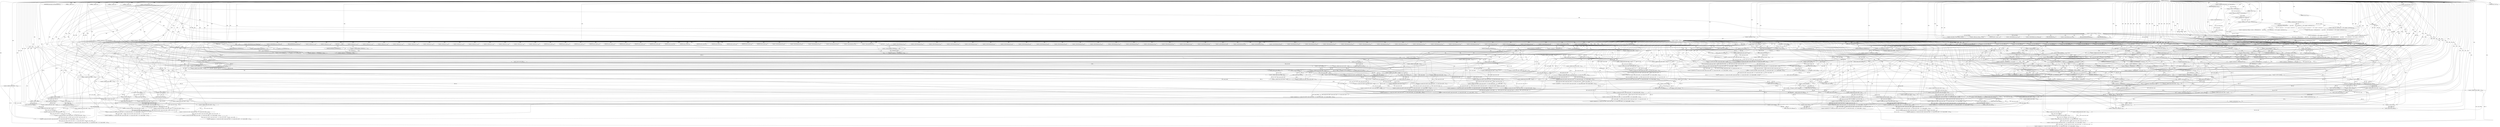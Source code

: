 digraph "makecmap" {  
"61269" [label = <(METHOD,makecmap)<SUB>2809</SUB>> ]
"62044" [label = <(METHOD_RETURN,int)<SUB>2809</SUB>> ]
"61270" [label = <(PARAM,TIFFRGBAImage *img)<SUB>2809</SUB>> ]
"61273" [label = <(&lt;operator&gt;.assignment,bitspersample = img-&gt;bitspersample)<SUB>2811</SUB>> ]
"61279" [label = <(&lt;operator&gt;.assignment,nsamples = 8 / bitspersample)<SUB>2812</SUB>> ]
"61285" [label = <(&lt;operator&gt;.assignment,*r = img-&gt;redcmap)<SUB>2813</SUB>> ]
"61291" [label = <(&lt;operator&gt;.assignment,*g = img-&gt;greencmap)<SUB>2814</SUB>> ]
"61297" [label = <(&lt;operator&gt;.assignment,*b = img-&gt;bluecmap)<SUB>2815</SUB>> ]
"61304" [label = <(&lt;operator&gt;.assignment,img-&gt;PALmap = (uint32_t **)_TIFFmallocExt(\012        img-&gt;tif,\012        256 * sizeof(uint32_t *) + (256 * nsamples * sizeof(uint32_t))))<SUB>2819</SUB>> ]
"61347" [label = <(&lt;operator&gt;.assignment,p = (uint32_t *)(img-&gt;PALmap + 256))<SUB>2828</SUB>> ]
"62042" [label = <(RETURN,return (1);,return (1);)<SUB>2864</SUB>> ]
"61326" [label = <(&lt;operator&gt;.equals,img-&gt;PALmap == NULL)<SUB>2822</SUB>> ]
"61361" [label = <(&lt;operator&gt;.lessThan,i &lt; 256)<SUB>2829</SUB>> ]
"61364" [label = <(&lt;operator&gt;.postIncrement,i++)<SUB>2829</SUB>> ]
"62043" [label = <(LITERAL,1,return (1);)<SUB>2864</SUB>> ]
"61281" [label = <(&lt;operator&gt;.division,8 / bitspersample)<SUB>2812</SUB>> ]
"61308" [label = <(&lt;operator&gt;.cast,(uint32_t **)_TIFFmallocExt(\012        img-&gt;tif,\012        256 * sizeof(uint32_t *) + (256 * nsamples * sizeof(uint32_t))))<SUB>2819</SUB>> ]
"61336" [label = <(TIFFErrorExtR,TIFFErrorExtR(img-&gt;tif, TIFFFileName(img-&gt;tif),\012                      &quot;No space for Palette mapping table&quot;))<SUB>2824</SUB>> ]
"61345" [label = <(RETURN,return (0);,return (0);)<SUB>2826</SUB>> ]
"61349" [label = <(&lt;operator&gt;.cast,(uint32_t *)(img-&gt;PALmap + 256))<SUB>2828</SUB>> ]
"61358" [label = <(&lt;operator&gt;.assignment,i = 0)<SUB>2829</SUB>> ]
"61368" [label = <(&lt;operator&gt;.assignment,img-&gt;PALmap[i] = p)<SUB>2832</SUB>> ]
"61310" [label = <(_TIFFmallocExt,_TIFFmallocExt(\012        img-&gt;tif,\012        256 * sizeof(uint32_t *) + (256 * nsamples * sizeof(uint32_t))))<SUB>2819</SUB>> ]
"61346" [label = <(LITERAL,0,return (0);)<SUB>2826</SUB>> ]
"61351" [label = <(&lt;operator&gt;.addition,img-&gt;PALmap + 256)<SUB>2828</SUB>> ]
"61376" [label = <(IDENTIFIER,bitspersample,switch(bitspersample))<SUB>2836</SUB>> ]
"61314" [label = <(&lt;operator&gt;.addition,256 * sizeof(uint32_t *) + (256 * nsamples * sizeof(uint32_t)))<SUB>2821</SUB>> ]
"61332" [label = <(&lt;operator&gt;.cast,(void *)0)<SUB>2822</SUB>> ]
"61340" [label = <(TIFFFileName,TIFFFileName(img-&gt;tif))<SUB>2824</SUB>> ]
"61379" [label = <(LITERAL,1,&lt;empty&gt;)<SUB>2838</SUB>> ]
"61380" [label = <(CMAP,CMAP(i &gt;&gt; 7))<SUB>2839</SUB>> ]
"61389" [label = <(&lt;operator&gt;.assignment,*p++ = ((uint32_t)(r[c] &amp; 0xff) | ((uint32_t)(g[c] &amp; 0xff) &lt;&lt; 8) | ((uint32_t)(b[c] &amp; 0xff) &lt;&lt; 16) | (((uint32_t)0xffL) &lt;&lt; 24)))<SUB>2839</SUB>> ]
"61423" [label = <(CMAP,CMAP((i &gt;&gt; 6) &amp; 1))<SUB>2840</SUB>> ]
"61433" [label = <(&lt;operator&gt;.assignment,*p++ = ((uint32_t)(r[c] &amp; 0xff) | ((uint32_t)(g[c] &amp; 0xff) &lt;&lt; 8) | ((uint32_t)(b[c] &amp; 0xff) &lt;&lt; 16) | (((uint32_t)0xffL) &lt;&lt; 24)))<SUB>2840</SUB>> ]
"61467" [label = <(CMAP,CMAP((i &gt;&gt; 5) &amp; 1))<SUB>2841</SUB>> ]
"61477" [label = <(&lt;operator&gt;.assignment,*p++ = ((uint32_t)(r[c] &amp; 0xff) | ((uint32_t)(g[c] &amp; 0xff) &lt;&lt; 8) | ((uint32_t)(b[c] &amp; 0xff) &lt;&lt; 16) | (((uint32_t)0xffL) &lt;&lt; 24)))<SUB>2841</SUB>> ]
"61511" [label = <(CMAP,CMAP((i &gt;&gt; 4) &amp; 1))<SUB>2842</SUB>> ]
"61521" [label = <(&lt;operator&gt;.assignment,*p++ = ((uint32_t)(r[c] &amp; 0xff) | ((uint32_t)(g[c] &amp; 0xff) &lt;&lt; 8) | ((uint32_t)(b[c] &amp; 0xff) &lt;&lt; 16) | (((uint32_t)0xffL) &lt;&lt; 24)))<SUB>2842</SUB>> ]
"61555" [label = <(CMAP,CMAP((i &gt;&gt; 3) &amp; 1))<SUB>2843</SUB>> ]
"61565" [label = <(&lt;operator&gt;.assignment,*p++ = ((uint32_t)(r[c] &amp; 0xff) | ((uint32_t)(g[c] &amp; 0xff) &lt;&lt; 8) | ((uint32_t)(b[c] &amp; 0xff) &lt;&lt; 16) | (((uint32_t)0xffL) &lt;&lt; 24)))<SUB>2843</SUB>> ]
"61599" [label = <(CMAP,CMAP((i &gt;&gt; 2) &amp; 1))<SUB>2844</SUB>> ]
"61609" [label = <(&lt;operator&gt;.assignment,*p++ = ((uint32_t)(r[c] &amp; 0xff) | ((uint32_t)(g[c] &amp; 0xff) &lt;&lt; 8) | ((uint32_t)(b[c] &amp; 0xff) &lt;&lt; 16) | (((uint32_t)0xffL) &lt;&lt; 24)))<SUB>2844</SUB>> ]
"61643" [label = <(CMAP,CMAP((i &gt;&gt; 1) &amp; 1))<SUB>2845</SUB>> ]
"61653" [label = <(&lt;operator&gt;.assignment,*p++ = ((uint32_t)(r[c] &amp; 0xff) | ((uint32_t)(g[c] &amp; 0xff) &lt;&lt; 8) | ((uint32_t)(b[c] &amp; 0xff) &lt;&lt; 16) | (((uint32_t)0xffL) &lt;&lt; 24)))<SUB>2845</SUB>> ]
"61687" [label = <(CMAP,CMAP(i &amp; 1))<SUB>2846</SUB>> ]
"61696" [label = <(&lt;operator&gt;.assignment,*p++ = ((uint32_t)(r[c] &amp; 0xff) | ((uint32_t)(g[c] &amp; 0xff) &lt;&lt; 8) | ((uint32_t)(b[c] &amp; 0xff) &lt;&lt; 16) | (((uint32_t)0xffL) &lt;&lt; 24)))<SUB>2846</SUB>> ]
"61732" [label = <(LITERAL,2,&lt;empty&gt;)<SUB>2848</SUB>> ]
"61733" [label = <(CMAP,CMAP(i &gt;&gt; 6))<SUB>2849</SUB>> ]
"61742" [label = <(&lt;operator&gt;.assignment,*p++ = ((uint32_t)(r[c] &amp; 0xff) | ((uint32_t)(g[c] &amp; 0xff) &lt;&lt; 8) | ((uint32_t)(b[c] &amp; 0xff) &lt;&lt; 16) | (((uint32_t)0xffL) &lt;&lt; 24)))<SUB>2849</SUB>> ]
"61776" [label = <(CMAP,CMAP((i &gt;&gt; 4) &amp; 3))<SUB>2850</SUB>> ]
"61786" [label = <(&lt;operator&gt;.assignment,*p++ = ((uint32_t)(r[c] &amp; 0xff) | ((uint32_t)(g[c] &amp; 0xff) &lt;&lt; 8) | ((uint32_t)(b[c] &amp; 0xff) &lt;&lt; 16) | (((uint32_t)0xffL) &lt;&lt; 24)))<SUB>2850</SUB>> ]
"61820" [label = <(CMAP,CMAP((i &gt;&gt; 2) &amp; 3))<SUB>2851</SUB>> ]
"61830" [label = <(&lt;operator&gt;.assignment,*p++ = ((uint32_t)(r[c] &amp; 0xff) | ((uint32_t)(g[c] &amp; 0xff) &lt;&lt; 8) | ((uint32_t)(b[c] &amp; 0xff) &lt;&lt; 16) | (((uint32_t)0xffL) &lt;&lt; 24)))<SUB>2851</SUB>> ]
"61864" [label = <(CMAP,CMAP(i &amp; 3))<SUB>2852</SUB>> ]
"61873" [label = <(&lt;operator&gt;.assignment,*p++ = ((uint32_t)(r[c] &amp; 0xff) | ((uint32_t)(g[c] &amp; 0xff) &lt;&lt; 8) | ((uint32_t)(b[c] &amp; 0xff) &lt;&lt; 16) | (((uint32_t)0xffL) &lt;&lt; 24)))<SUB>2852</SUB>> ]
"61909" [label = <(LITERAL,4,&lt;empty&gt;)<SUB>2854</SUB>> ]
"61910" [label = <(CMAP,CMAP(i &gt;&gt; 4))<SUB>2855</SUB>> ]
"61919" [label = <(&lt;operator&gt;.assignment,*p++ = ((uint32_t)(r[c] &amp; 0xff) | ((uint32_t)(g[c] &amp; 0xff) &lt;&lt; 8) | ((uint32_t)(b[c] &amp; 0xff) &lt;&lt; 16) | (((uint32_t)0xffL) &lt;&lt; 24)))<SUB>2855</SUB>> ]
"61953" [label = <(CMAP,CMAP(i &amp; 0xf))<SUB>2856</SUB>> ]
"61962" [label = <(&lt;operator&gt;.assignment,*p++ = ((uint32_t)(r[c] &amp; 0xff) | ((uint32_t)(g[c] &amp; 0xff) &lt;&lt; 8) | ((uint32_t)(b[c] &amp; 0xff) &lt;&lt; 16) | (((uint32_t)0xffL) &lt;&lt; 24)))<SUB>2856</SUB>> ]
"61998" [label = <(LITERAL,8,&lt;empty&gt;)<SUB>2858</SUB>> ]
"61999" [label = <(CMAP,CMAP(i))<SUB>2859</SUB>> ]
"62007" [label = <(&lt;operator&gt;.assignment,*p++ = ((uint32_t)(r[c] &amp; 0xff) | ((uint32_t)(g[c] &amp; 0xff) &lt;&lt; 8) | ((uint32_t)(b[c] &amp; 0xff) &lt;&lt; 16) | (((uint32_t)0xffL) &lt;&lt; 24)))<SUB>2859</SUB>> ]
"61315" [label = <(&lt;operator&gt;.multiplication,256 * sizeof(uint32_t *))<SUB>2821</SUB>> ]
"61319" [label = <(&lt;operator&gt;.multiplication,256 * nsamples * sizeof(uint32_t))<SUB>2821</SUB>> ]
"61317" [label = <(&lt;operator&gt;.sizeOf,sizeof(uint32_t *))<SUB>2821</SUB>> ]
"61320" [label = <(&lt;operator&gt;.multiplication,256 * nsamples)<SUB>2821</SUB>> ]
"61323" [label = <(&lt;operator&gt;.sizeOf,sizeof(uint32_t))<SUB>2821</SUB>> ]
"61382" [label = <(&lt;operator&gt;.assignment,c = (TIFFRGBValue)i &gt;&gt; 7)<SUB>2839</SUB>> ]
"61393" [label = <(&lt;operator&gt;.or,(uint32_t)(r[c] &amp; 0xff) | ((uint32_t)(g[c] &amp; 0xff) &lt;&lt; 8) | ((uint32_t)(b[c] &amp; 0xff) &lt;&lt; 16) | (((uint32_t)0xffL) &lt;&lt; 24))<SUB>2839</SUB>> ]
"61425" [label = <(&lt;operator&gt;.assignment,c = (TIFFRGBValue)(i &gt;&gt; 6) &amp; 1)<SUB>2840</SUB>> ]
"61437" [label = <(&lt;operator&gt;.or,(uint32_t)(r[c] &amp; 0xff) | ((uint32_t)(g[c] &amp; 0xff) &lt;&lt; 8) | ((uint32_t)(b[c] &amp; 0xff) &lt;&lt; 16) | (((uint32_t)0xffL) &lt;&lt; 24))<SUB>2840</SUB>> ]
"61469" [label = <(&lt;operator&gt;.assignment,c = (TIFFRGBValue)(i &gt;&gt; 5) &amp; 1)<SUB>2841</SUB>> ]
"61481" [label = <(&lt;operator&gt;.or,(uint32_t)(r[c] &amp; 0xff) | ((uint32_t)(g[c] &amp; 0xff) &lt;&lt; 8) | ((uint32_t)(b[c] &amp; 0xff) &lt;&lt; 16) | (((uint32_t)0xffL) &lt;&lt; 24))<SUB>2841</SUB>> ]
"61513" [label = <(&lt;operator&gt;.assignment,c = (TIFFRGBValue)(i &gt;&gt; 4) &amp; 1)<SUB>2842</SUB>> ]
"61525" [label = <(&lt;operator&gt;.or,(uint32_t)(r[c] &amp; 0xff) | ((uint32_t)(g[c] &amp; 0xff) &lt;&lt; 8) | ((uint32_t)(b[c] &amp; 0xff) &lt;&lt; 16) | (((uint32_t)0xffL) &lt;&lt; 24))<SUB>2842</SUB>> ]
"61557" [label = <(&lt;operator&gt;.assignment,c = (TIFFRGBValue)(i &gt;&gt; 3) &amp; 1)<SUB>2843</SUB>> ]
"61569" [label = <(&lt;operator&gt;.or,(uint32_t)(r[c] &amp; 0xff) | ((uint32_t)(g[c] &amp; 0xff) &lt;&lt; 8) | ((uint32_t)(b[c] &amp; 0xff) &lt;&lt; 16) | (((uint32_t)0xffL) &lt;&lt; 24))<SUB>2843</SUB>> ]
"61601" [label = <(&lt;operator&gt;.assignment,c = (TIFFRGBValue)(i &gt;&gt; 2) &amp; 1)<SUB>2844</SUB>> ]
"61613" [label = <(&lt;operator&gt;.or,(uint32_t)(r[c] &amp; 0xff) | ((uint32_t)(g[c] &amp; 0xff) &lt;&lt; 8) | ((uint32_t)(b[c] &amp; 0xff) &lt;&lt; 16) | (((uint32_t)0xffL) &lt;&lt; 24))<SUB>2844</SUB>> ]
"61645" [label = <(&lt;operator&gt;.assignment,c = (TIFFRGBValue)(i &gt;&gt; 1) &amp; 1)<SUB>2845</SUB>> ]
"61657" [label = <(&lt;operator&gt;.or,(uint32_t)(r[c] &amp; 0xff) | ((uint32_t)(g[c] &amp; 0xff) &lt;&lt; 8) | ((uint32_t)(b[c] &amp; 0xff) &lt;&lt; 16) | (((uint32_t)0xffL) &lt;&lt; 24))<SUB>2845</SUB>> ]
"61689" [label = <(&lt;operator&gt;.assignment,c = (TIFFRGBValue)i &amp; 1)<SUB>2846</SUB>> ]
"61700" [label = <(&lt;operator&gt;.or,(uint32_t)(r[c] &amp; 0xff) | ((uint32_t)(g[c] &amp; 0xff) &lt;&lt; 8) | ((uint32_t)(b[c] &amp; 0xff) &lt;&lt; 16) | (((uint32_t)0xffL) &lt;&lt; 24))<SUB>2846</SUB>> ]
"61735" [label = <(&lt;operator&gt;.assignment,c = (TIFFRGBValue)i &gt;&gt; 6)<SUB>2849</SUB>> ]
"61746" [label = <(&lt;operator&gt;.or,(uint32_t)(r[c] &amp; 0xff) | ((uint32_t)(g[c] &amp; 0xff) &lt;&lt; 8) | ((uint32_t)(b[c] &amp; 0xff) &lt;&lt; 16) | (((uint32_t)0xffL) &lt;&lt; 24))<SUB>2849</SUB>> ]
"61778" [label = <(&lt;operator&gt;.assignment,c = (TIFFRGBValue)(i &gt;&gt; 4) &amp; 3)<SUB>2850</SUB>> ]
"61790" [label = <(&lt;operator&gt;.or,(uint32_t)(r[c] &amp; 0xff) | ((uint32_t)(g[c] &amp; 0xff) &lt;&lt; 8) | ((uint32_t)(b[c] &amp; 0xff) &lt;&lt; 16) | (((uint32_t)0xffL) &lt;&lt; 24))<SUB>2850</SUB>> ]
"61822" [label = <(&lt;operator&gt;.assignment,c = (TIFFRGBValue)(i &gt;&gt; 2) &amp; 3)<SUB>2851</SUB>> ]
"61834" [label = <(&lt;operator&gt;.or,(uint32_t)(r[c] &amp; 0xff) | ((uint32_t)(g[c] &amp; 0xff) &lt;&lt; 8) | ((uint32_t)(b[c] &amp; 0xff) &lt;&lt; 16) | (((uint32_t)0xffL) &lt;&lt; 24))<SUB>2851</SUB>> ]
"61866" [label = <(&lt;operator&gt;.assignment,c = (TIFFRGBValue)i &amp; 3)<SUB>2852</SUB>> ]
"61877" [label = <(&lt;operator&gt;.or,(uint32_t)(r[c] &amp; 0xff) | ((uint32_t)(g[c] &amp; 0xff) &lt;&lt; 8) | ((uint32_t)(b[c] &amp; 0xff) &lt;&lt; 16) | (((uint32_t)0xffL) &lt;&lt; 24))<SUB>2852</SUB>> ]
"61912" [label = <(&lt;operator&gt;.assignment,c = (TIFFRGBValue)i &gt;&gt; 4)<SUB>2855</SUB>> ]
"61923" [label = <(&lt;operator&gt;.or,(uint32_t)(r[c] &amp; 0xff) | ((uint32_t)(g[c] &amp; 0xff) &lt;&lt; 8) | ((uint32_t)(b[c] &amp; 0xff) &lt;&lt; 16) | (((uint32_t)0xffL) &lt;&lt; 24))<SUB>2855</SUB>> ]
"61955" [label = <(&lt;operator&gt;.assignment,c = (TIFFRGBValue)i &amp; 0xf)<SUB>2856</SUB>> ]
"61966" [label = <(&lt;operator&gt;.or,(uint32_t)(r[c] &amp; 0xff) | ((uint32_t)(g[c] &amp; 0xff) &lt;&lt; 8) | ((uint32_t)(b[c] &amp; 0xff) &lt;&lt; 16) | (((uint32_t)0xffL) &lt;&lt; 24))<SUB>2856</SUB>> ]
"62002" [label = <(&lt;operator&gt;.assignment,c = (TIFFRGBValue)i)<SUB>2859</SUB>> ]
"62011" [label = <(&lt;operator&gt;.or,(uint32_t)(r[c] &amp; 0xff) | ((uint32_t)(g[c] &amp; 0xff) &lt;&lt; 8) | ((uint32_t)(b[c] &amp; 0xff) &lt;&lt; 16) | (((uint32_t)0xffL) &lt;&lt; 24))<SUB>2859</SUB>> ]
"61391" [label = <(&lt;operator&gt;.postIncrement,p++)<SUB>2839</SUB>> ]
"61394" [label = <(&lt;operator&gt;.or,(uint32_t)(r[c] &amp; 0xff) | ((uint32_t)(g[c] &amp; 0xff) &lt;&lt; 8) | ((uint32_t)(b[c] &amp; 0xff) &lt;&lt; 16))<SUB>2839</SUB>> ]
"61418" [label = <(&lt;operator&gt;.shiftLeft,((uint32_t)0xffL) &lt;&lt; 24)<SUB>2839</SUB>> ]
"61435" [label = <(&lt;operator&gt;.postIncrement,p++)<SUB>2840</SUB>> ]
"61438" [label = <(&lt;operator&gt;.or,(uint32_t)(r[c] &amp; 0xff) | ((uint32_t)(g[c] &amp; 0xff) &lt;&lt; 8) | ((uint32_t)(b[c] &amp; 0xff) &lt;&lt; 16))<SUB>2840</SUB>> ]
"61462" [label = <(&lt;operator&gt;.shiftLeft,((uint32_t)0xffL) &lt;&lt; 24)<SUB>2840</SUB>> ]
"61479" [label = <(&lt;operator&gt;.postIncrement,p++)<SUB>2841</SUB>> ]
"61482" [label = <(&lt;operator&gt;.or,(uint32_t)(r[c] &amp; 0xff) | ((uint32_t)(g[c] &amp; 0xff) &lt;&lt; 8) | ((uint32_t)(b[c] &amp; 0xff) &lt;&lt; 16))<SUB>2841</SUB>> ]
"61506" [label = <(&lt;operator&gt;.shiftLeft,((uint32_t)0xffL) &lt;&lt; 24)<SUB>2841</SUB>> ]
"61523" [label = <(&lt;operator&gt;.postIncrement,p++)<SUB>2842</SUB>> ]
"61526" [label = <(&lt;operator&gt;.or,(uint32_t)(r[c] &amp; 0xff) | ((uint32_t)(g[c] &amp; 0xff) &lt;&lt; 8) | ((uint32_t)(b[c] &amp; 0xff) &lt;&lt; 16))<SUB>2842</SUB>> ]
"61550" [label = <(&lt;operator&gt;.shiftLeft,((uint32_t)0xffL) &lt;&lt; 24)<SUB>2842</SUB>> ]
"61567" [label = <(&lt;operator&gt;.postIncrement,p++)<SUB>2843</SUB>> ]
"61570" [label = <(&lt;operator&gt;.or,(uint32_t)(r[c] &amp; 0xff) | ((uint32_t)(g[c] &amp; 0xff) &lt;&lt; 8) | ((uint32_t)(b[c] &amp; 0xff) &lt;&lt; 16))<SUB>2843</SUB>> ]
"61594" [label = <(&lt;operator&gt;.shiftLeft,((uint32_t)0xffL) &lt;&lt; 24)<SUB>2843</SUB>> ]
"61611" [label = <(&lt;operator&gt;.postIncrement,p++)<SUB>2844</SUB>> ]
"61614" [label = <(&lt;operator&gt;.or,(uint32_t)(r[c] &amp; 0xff) | ((uint32_t)(g[c] &amp; 0xff) &lt;&lt; 8) | ((uint32_t)(b[c] &amp; 0xff) &lt;&lt; 16))<SUB>2844</SUB>> ]
"61638" [label = <(&lt;operator&gt;.shiftLeft,((uint32_t)0xffL) &lt;&lt; 24)<SUB>2844</SUB>> ]
"61655" [label = <(&lt;operator&gt;.postIncrement,p++)<SUB>2845</SUB>> ]
"61658" [label = <(&lt;operator&gt;.or,(uint32_t)(r[c] &amp; 0xff) | ((uint32_t)(g[c] &amp; 0xff) &lt;&lt; 8) | ((uint32_t)(b[c] &amp; 0xff) &lt;&lt; 16))<SUB>2845</SUB>> ]
"61682" [label = <(&lt;operator&gt;.shiftLeft,((uint32_t)0xffL) &lt;&lt; 24)<SUB>2845</SUB>> ]
"61698" [label = <(&lt;operator&gt;.postIncrement,p++)<SUB>2846</SUB>> ]
"61701" [label = <(&lt;operator&gt;.or,(uint32_t)(r[c] &amp; 0xff) | ((uint32_t)(g[c] &amp; 0xff) &lt;&lt; 8) | ((uint32_t)(b[c] &amp; 0xff) &lt;&lt; 16))<SUB>2846</SUB>> ]
"61725" [label = <(&lt;operator&gt;.shiftLeft,((uint32_t)0xffL) &lt;&lt; 24)<SUB>2846</SUB>> ]
"61744" [label = <(&lt;operator&gt;.postIncrement,p++)<SUB>2849</SUB>> ]
"61747" [label = <(&lt;operator&gt;.or,(uint32_t)(r[c] &amp; 0xff) | ((uint32_t)(g[c] &amp; 0xff) &lt;&lt; 8) | ((uint32_t)(b[c] &amp; 0xff) &lt;&lt; 16))<SUB>2849</SUB>> ]
"61771" [label = <(&lt;operator&gt;.shiftLeft,((uint32_t)0xffL) &lt;&lt; 24)<SUB>2849</SUB>> ]
"61788" [label = <(&lt;operator&gt;.postIncrement,p++)<SUB>2850</SUB>> ]
"61791" [label = <(&lt;operator&gt;.or,(uint32_t)(r[c] &amp; 0xff) | ((uint32_t)(g[c] &amp; 0xff) &lt;&lt; 8) | ((uint32_t)(b[c] &amp; 0xff) &lt;&lt; 16))<SUB>2850</SUB>> ]
"61815" [label = <(&lt;operator&gt;.shiftLeft,((uint32_t)0xffL) &lt;&lt; 24)<SUB>2850</SUB>> ]
"61832" [label = <(&lt;operator&gt;.postIncrement,p++)<SUB>2851</SUB>> ]
"61835" [label = <(&lt;operator&gt;.or,(uint32_t)(r[c] &amp; 0xff) | ((uint32_t)(g[c] &amp; 0xff) &lt;&lt; 8) | ((uint32_t)(b[c] &amp; 0xff) &lt;&lt; 16))<SUB>2851</SUB>> ]
"61859" [label = <(&lt;operator&gt;.shiftLeft,((uint32_t)0xffL) &lt;&lt; 24)<SUB>2851</SUB>> ]
"61875" [label = <(&lt;operator&gt;.postIncrement,p++)<SUB>2852</SUB>> ]
"61878" [label = <(&lt;operator&gt;.or,(uint32_t)(r[c] &amp; 0xff) | ((uint32_t)(g[c] &amp; 0xff) &lt;&lt; 8) | ((uint32_t)(b[c] &amp; 0xff) &lt;&lt; 16))<SUB>2852</SUB>> ]
"61902" [label = <(&lt;operator&gt;.shiftLeft,((uint32_t)0xffL) &lt;&lt; 24)<SUB>2852</SUB>> ]
"61921" [label = <(&lt;operator&gt;.postIncrement,p++)<SUB>2855</SUB>> ]
"61924" [label = <(&lt;operator&gt;.or,(uint32_t)(r[c] &amp; 0xff) | ((uint32_t)(g[c] &amp; 0xff) &lt;&lt; 8) | ((uint32_t)(b[c] &amp; 0xff) &lt;&lt; 16))<SUB>2855</SUB>> ]
"61948" [label = <(&lt;operator&gt;.shiftLeft,((uint32_t)0xffL) &lt;&lt; 24)<SUB>2855</SUB>> ]
"61964" [label = <(&lt;operator&gt;.postIncrement,p++)<SUB>2856</SUB>> ]
"61967" [label = <(&lt;operator&gt;.or,(uint32_t)(r[c] &amp; 0xff) | ((uint32_t)(g[c] &amp; 0xff) &lt;&lt; 8) | ((uint32_t)(b[c] &amp; 0xff) &lt;&lt; 16))<SUB>2856</SUB>> ]
"61991" [label = <(&lt;operator&gt;.shiftLeft,((uint32_t)0xffL) &lt;&lt; 24)<SUB>2856</SUB>> ]
"62009" [label = <(&lt;operator&gt;.postIncrement,p++)<SUB>2859</SUB>> ]
"62012" [label = <(&lt;operator&gt;.or,(uint32_t)(r[c] &amp; 0xff) | ((uint32_t)(g[c] &amp; 0xff) &lt;&lt; 8) | ((uint32_t)(b[c] &amp; 0xff) &lt;&lt; 16))<SUB>2859</SUB>> ]
"62036" [label = <(&lt;operator&gt;.shiftLeft,((uint32_t)0xffL) &lt;&lt; 24)<SUB>2859</SUB>> ]
"61384" [label = <(&lt;operator&gt;.arithmeticShiftRight,(TIFFRGBValue)i &gt;&gt; 7)<SUB>2839</SUB>> ]
"61395" [label = <(&lt;operator&gt;.or,(uint32_t)(r[c] &amp; 0xff) | ((uint32_t)(g[c] &amp; 0xff) &lt;&lt; 8))<SUB>2839</SUB>> ]
"61410" [label = <(&lt;operator&gt;.shiftLeft,(uint32_t)(b[c] &amp; 0xff) &lt;&lt; 16)<SUB>2839</SUB>> ]
"61419" [label = <(&lt;operator&gt;.cast,(uint32_t)0xffL)<SUB>2839</SUB>> ]
"61427" [label = <(&lt;operator&gt;.and,(TIFFRGBValue)(i &gt;&gt; 6) &amp; 1)<SUB>2840</SUB>> ]
"61439" [label = <(&lt;operator&gt;.or,(uint32_t)(r[c] &amp; 0xff) | ((uint32_t)(g[c] &amp; 0xff) &lt;&lt; 8))<SUB>2840</SUB>> ]
"61454" [label = <(&lt;operator&gt;.shiftLeft,(uint32_t)(b[c] &amp; 0xff) &lt;&lt; 16)<SUB>2840</SUB>> ]
"61463" [label = <(&lt;operator&gt;.cast,(uint32_t)0xffL)<SUB>2840</SUB>> ]
"61471" [label = <(&lt;operator&gt;.and,(TIFFRGBValue)(i &gt;&gt; 5) &amp; 1)<SUB>2841</SUB>> ]
"61483" [label = <(&lt;operator&gt;.or,(uint32_t)(r[c] &amp; 0xff) | ((uint32_t)(g[c] &amp; 0xff) &lt;&lt; 8))<SUB>2841</SUB>> ]
"61498" [label = <(&lt;operator&gt;.shiftLeft,(uint32_t)(b[c] &amp; 0xff) &lt;&lt; 16)<SUB>2841</SUB>> ]
"61507" [label = <(&lt;operator&gt;.cast,(uint32_t)0xffL)<SUB>2841</SUB>> ]
"61515" [label = <(&lt;operator&gt;.and,(TIFFRGBValue)(i &gt;&gt; 4) &amp; 1)<SUB>2842</SUB>> ]
"61527" [label = <(&lt;operator&gt;.or,(uint32_t)(r[c] &amp; 0xff) | ((uint32_t)(g[c] &amp; 0xff) &lt;&lt; 8))<SUB>2842</SUB>> ]
"61542" [label = <(&lt;operator&gt;.shiftLeft,(uint32_t)(b[c] &amp; 0xff) &lt;&lt; 16)<SUB>2842</SUB>> ]
"61551" [label = <(&lt;operator&gt;.cast,(uint32_t)0xffL)<SUB>2842</SUB>> ]
"61559" [label = <(&lt;operator&gt;.and,(TIFFRGBValue)(i &gt;&gt; 3) &amp; 1)<SUB>2843</SUB>> ]
"61571" [label = <(&lt;operator&gt;.or,(uint32_t)(r[c] &amp; 0xff) | ((uint32_t)(g[c] &amp; 0xff) &lt;&lt; 8))<SUB>2843</SUB>> ]
"61586" [label = <(&lt;operator&gt;.shiftLeft,(uint32_t)(b[c] &amp; 0xff) &lt;&lt; 16)<SUB>2843</SUB>> ]
"61595" [label = <(&lt;operator&gt;.cast,(uint32_t)0xffL)<SUB>2843</SUB>> ]
"61603" [label = <(&lt;operator&gt;.and,(TIFFRGBValue)(i &gt;&gt; 2) &amp; 1)<SUB>2844</SUB>> ]
"61615" [label = <(&lt;operator&gt;.or,(uint32_t)(r[c] &amp; 0xff) | ((uint32_t)(g[c] &amp; 0xff) &lt;&lt; 8))<SUB>2844</SUB>> ]
"61630" [label = <(&lt;operator&gt;.shiftLeft,(uint32_t)(b[c] &amp; 0xff) &lt;&lt; 16)<SUB>2844</SUB>> ]
"61639" [label = <(&lt;operator&gt;.cast,(uint32_t)0xffL)<SUB>2844</SUB>> ]
"61647" [label = <(&lt;operator&gt;.and,(TIFFRGBValue)(i &gt;&gt; 1) &amp; 1)<SUB>2845</SUB>> ]
"61659" [label = <(&lt;operator&gt;.or,(uint32_t)(r[c] &amp; 0xff) | ((uint32_t)(g[c] &amp; 0xff) &lt;&lt; 8))<SUB>2845</SUB>> ]
"61674" [label = <(&lt;operator&gt;.shiftLeft,(uint32_t)(b[c] &amp; 0xff) &lt;&lt; 16)<SUB>2845</SUB>> ]
"61683" [label = <(&lt;operator&gt;.cast,(uint32_t)0xffL)<SUB>2845</SUB>> ]
"61691" [label = <(&lt;operator&gt;.and,(TIFFRGBValue)i &amp; 1)<SUB>2846</SUB>> ]
"61702" [label = <(&lt;operator&gt;.or,(uint32_t)(r[c] &amp; 0xff) | ((uint32_t)(g[c] &amp; 0xff) &lt;&lt; 8))<SUB>2846</SUB>> ]
"61717" [label = <(&lt;operator&gt;.shiftLeft,(uint32_t)(b[c] &amp; 0xff) &lt;&lt; 16)<SUB>2846</SUB>> ]
"61726" [label = <(&lt;operator&gt;.cast,(uint32_t)0xffL)<SUB>2846</SUB>> ]
"61737" [label = <(&lt;operator&gt;.arithmeticShiftRight,(TIFFRGBValue)i &gt;&gt; 6)<SUB>2849</SUB>> ]
"61748" [label = <(&lt;operator&gt;.or,(uint32_t)(r[c] &amp; 0xff) | ((uint32_t)(g[c] &amp; 0xff) &lt;&lt; 8))<SUB>2849</SUB>> ]
"61763" [label = <(&lt;operator&gt;.shiftLeft,(uint32_t)(b[c] &amp; 0xff) &lt;&lt; 16)<SUB>2849</SUB>> ]
"61772" [label = <(&lt;operator&gt;.cast,(uint32_t)0xffL)<SUB>2849</SUB>> ]
"61780" [label = <(&lt;operator&gt;.and,(TIFFRGBValue)(i &gt;&gt; 4) &amp; 3)<SUB>2850</SUB>> ]
"61792" [label = <(&lt;operator&gt;.or,(uint32_t)(r[c] &amp; 0xff) | ((uint32_t)(g[c] &amp; 0xff) &lt;&lt; 8))<SUB>2850</SUB>> ]
"61807" [label = <(&lt;operator&gt;.shiftLeft,(uint32_t)(b[c] &amp; 0xff) &lt;&lt; 16)<SUB>2850</SUB>> ]
"61816" [label = <(&lt;operator&gt;.cast,(uint32_t)0xffL)<SUB>2850</SUB>> ]
"61824" [label = <(&lt;operator&gt;.and,(TIFFRGBValue)(i &gt;&gt; 2) &amp; 3)<SUB>2851</SUB>> ]
"61836" [label = <(&lt;operator&gt;.or,(uint32_t)(r[c] &amp; 0xff) | ((uint32_t)(g[c] &amp; 0xff) &lt;&lt; 8))<SUB>2851</SUB>> ]
"61851" [label = <(&lt;operator&gt;.shiftLeft,(uint32_t)(b[c] &amp; 0xff) &lt;&lt; 16)<SUB>2851</SUB>> ]
"61860" [label = <(&lt;operator&gt;.cast,(uint32_t)0xffL)<SUB>2851</SUB>> ]
"61868" [label = <(&lt;operator&gt;.and,(TIFFRGBValue)i &amp; 3)<SUB>2852</SUB>> ]
"61879" [label = <(&lt;operator&gt;.or,(uint32_t)(r[c] &amp; 0xff) | ((uint32_t)(g[c] &amp; 0xff) &lt;&lt; 8))<SUB>2852</SUB>> ]
"61894" [label = <(&lt;operator&gt;.shiftLeft,(uint32_t)(b[c] &amp; 0xff) &lt;&lt; 16)<SUB>2852</SUB>> ]
"61903" [label = <(&lt;operator&gt;.cast,(uint32_t)0xffL)<SUB>2852</SUB>> ]
"61914" [label = <(&lt;operator&gt;.arithmeticShiftRight,(TIFFRGBValue)i &gt;&gt; 4)<SUB>2855</SUB>> ]
"61925" [label = <(&lt;operator&gt;.or,(uint32_t)(r[c] &amp; 0xff) | ((uint32_t)(g[c] &amp; 0xff) &lt;&lt; 8))<SUB>2855</SUB>> ]
"61940" [label = <(&lt;operator&gt;.shiftLeft,(uint32_t)(b[c] &amp; 0xff) &lt;&lt; 16)<SUB>2855</SUB>> ]
"61949" [label = <(&lt;operator&gt;.cast,(uint32_t)0xffL)<SUB>2855</SUB>> ]
"61957" [label = <(&lt;operator&gt;.and,(TIFFRGBValue)i &amp; 0xf)<SUB>2856</SUB>> ]
"61968" [label = <(&lt;operator&gt;.or,(uint32_t)(r[c] &amp; 0xff) | ((uint32_t)(g[c] &amp; 0xff) &lt;&lt; 8))<SUB>2856</SUB>> ]
"61983" [label = <(&lt;operator&gt;.shiftLeft,(uint32_t)(b[c] &amp; 0xff) &lt;&lt; 16)<SUB>2856</SUB>> ]
"61992" [label = <(&lt;operator&gt;.cast,(uint32_t)0xffL)<SUB>2856</SUB>> ]
"62004" [label = <(&lt;operator&gt;.cast,(TIFFRGBValue)i)<SUB>2859</SUB>> ]
"62013" [label = <(&lt;operator&gt;.or,(uint32_t)(r[c] &amp; 0xff) | ((uint32_t)(g[c] &amp; 0xff) &lt;&lt; 8))<SUB>2859</SUB>> ]
"62028" [label = <(&lt;operator&gt;.shiftLeft,(uint32_t)(b[c] &amp; 0xff) &lt;&lt; 16)<SUB>2859</SUB>> ]
"62037" [label = <(&lt;operator&gt;.cast,(uint32_t)0xffL)<SUB>2859</SUB>> ]
"61385" [label = <(&lt;operator&gt;.cast,(TIFFRGBValue)i)<SUB>2839</SUB>> ]
"61396" [label = <(uint32_t,(uint32_t)(r[c] &amp; 0xff))<SUB>2839</SUB>> ]
"61402" [label = <(&lt;operator&gt;.shiftLeft,(uint32_t)(g[c] &amp; 0xff) &lt;&lt; 8)<SUB>2839</SUB>> ]
"61411" [label = <(uint32_t,(uint32_t)(b[c] &amp; 0xff))<SUB>2839</SUB>> ]
"61428" [label = <(TIFFRGBValue,(TIFFRGBValue)(i &gt;&gt; 6))<SUB>2840</SUB>> ]
"61440" [label = <(uint32_t,(uint32_t)(r[c] &amp; 0xff))<SUB>2840</SUB>> ]
"61446" [label = <(&lt;operator&gt;.shiftLeft,(uint32_t)(g[c] &amp; 0xff) &lt;&lt; 8)<SUB>2840</SUB>> ]
"61455" [label = <(uint32_t,(uint32_t)(b[c] &amp; 0xff))<SUB>2840</SUB>> ]
"61472" [label = <(TIFFRGBValue,(TIFFRGBValue)(i &gt;&gt; 5))<SUB>2841</SUB>> ]
"61484" [label = <(uint32_t,(uint32_t)(r[c] &amp; 0xff))<SUB>2841</SUB>> ]
"61490" [label = <(&lt;operator&gt;.shiftLeft,(uint32_t)(g[c] &amp; 0xff) &lt;&lt; 8)<SUB>2841</SUB>> ]
"61499" [label = <(uint32_t,(uint32_t)(b[c] &amp; 0xff))<SUB>2841</SUB>> ]
"61516" [label = <(TIFFRGBValue,(TIFFRGBValue)(i &gt;&gt; 4))<SUB>2842</SUB>> ]
"61528" [label = <(uint32_t,(uint32_t)(r[c] &amp; 0xff))<SUB>2842</SUB>> ]
"61534" [label = <(&lt;operator&gt;.shiftLeft,(uint32_t)(g[c] &amp; 0xff) &lt;&lt; 8)<SUB>2842</SUB>> ]
"61543" [label = <(uint32_t,(uint32_t)(b[c] &amp; 0xff))<SUB>2842</SUB>> ]
"61560" [label = <(TIFFRGBValue,(TIFFRGBValue)(i &gt;&gt; 3))<SUB>2843</SUB>> ]
"61572" [label = <(uint32_t,(uint32_t)(r[c] &amp; 0xff))<SUB>2843</SUB>> ]
"61578" [label = <(&lt;operator&gt;.shiftLeft,(uint32_t)(g[c] &amp; 0xff) &lt;&lt; 8)<SUB>2843</SUB>> ]
"61587" [label = <(uint32_t,(uint32_t)(b[c] &amp; 0xff))<SUB>2843</SUB>> ]
"61604" [label = <(TIFFRGBValue,(TIFFRGBValue)(i &gt;&gt; 2))<SUB>2844</SUB>> ]
"61616" [label = <(uint32_t,(uint32_t)(r[c] &amp; 0xff))<SUB>2844</SUB>> ]
"61622" [label = <(&lt;operator&gt;.shiftLeft,(uint32_t)(g[c] &amp; 0xff) &lt;&lt; 8)<SUB>2844</SUB>> ]
"61631" [label = <(uint32_t,(uint32_t)(b[c] &amp; 0xff))<SUB>2844</SUB>> ]
"61648" [label = <(TIFFRGBValue,(TIFFRGBValue)(i &gt;&gt; 1))<SUB>2845</SUB>> ]
"61660" [label = <(uint32_t,(uint32_t)(r[c] &amp; 0xff))<SUB>2845</SUB>> ]
"61666" [label = <(&lt;operator&gt;.shiftLeft,(uint32_t)(g[c] &amp; 0xff) &lt;&lt; 8)<SUB>2845</SUB>> ]
"61675" [label = <(uint32_t,(uint32_t)(b[c] &amp; 0xff))<SUB>2845</SUB>> ]
"61692" [label = <(&lt;operator&gt;.cast,(TIFFRGBValue)i)<SUB>2846</SUB>> ]
"61703" [label = <(uint32_t,(uint32_t)(r[c] &amp; 0xff))<SUB>2846</SUB>> ]
"61709" [label = <(&lt;operator&gt;.shiftLeft,(uint32_t)(g[c] &amp; 0xff) &lt;&lt; 8)<SUB>2846</SUB>> ]
"61718" [label = <(uint32_t,(uint32_t)(b[c] &amp; 0xff))<SUB>2846</SUB>> ]
"61738" [label = <(&lt;operator&gt;.cast,(TIFFRGBValue)i)<SUB>2849</SUB>> ]
"61749" [label = <(uint32_t,(uint32_t)(r[c] &amp; 0xff))<SUB>2849</SUB>> ]
"61755" [label = <(&lt;operator&gt;.shiftLeft,(uint32_t)(g[c] &amp; 0xff) &lt;&lt; 8)<SUB>2849</SUB>> ]
"61764" [label = <(uint32_t,(uint32_t)(b[c] &amp; 0xff))<SUB>2849</SUB>> ]
"61781" [label = <(TIFFRGBValue,(TIFFRGBValue)(i &gt;&gt; 4))<SUB>2850</SUB>> ]
"61793" [label = <(uint32_t,(uint32_t)(r[c] &amp; 0xff))<SUB>2850</SUB>> ]
"61799" [label = <(&lt;operator&gt;.shiftLeft,(uint32_t)(g[c] &amp; 0xff) &lt;&lt; 8)<SUB>2850</SUB>> ]
"61808" [label = <(uint32_t,(uint32_t)(b[c] &amp; 0xff))<SUB>2850</SUB>> ]
"61825" [label = <(TIFFRGBValue,(TIFFRGBValue)(i &gt;&gt; 2))<SUB>2851</SUB>> ]
"61837" [label = <(uint32_t,(uint32_t)(r[c] &amp; 0xff))<SUB>2851</SUB>> ]
"61843" [label = <(&lt;operator&gt;.shiftLeft,(uint32_t)(g[c] &amp; 0xff) &lt;&lt; 8)<SUB>2851</SUB>> ]
"61852" [label = <(uint32_t,(uint32_t)(b[c] &amp; 0xff))<SUB>2851</SUB>> ]
"61869" [label = <(&lt;operator&gt;.cast,(TIFFRGBValue)i)<SUB>2852</SUB>> ]
"61880" [label = <(uint32_t,(uint32_t)(r[c] &amp; 0xff))<SUB>2852</SUB>> ]
"61886" [label = <(&lt;operator&gt;.shiftLeft,(uint32_t)(g[c] &amp; 0xff) &lt;&lt; 8)<SUB>2852</SUB>> ]
"61895" [label = <(uint32_t,(uint32_t)(b[c] &amp; 0xff))<SUB>2852</SUB>> ]
"61915" [label = <(&lt;operator&gt;.cast,(TIFFRGBValue)i)<SUB>2855</SUB>> ]
"61926" [label = <(uint32_t,(uint32_t)(r[c] &amp; 0xff))<SUB>2855</SUB>> ]
"61932" [label = <(&lt;operator&gt;.shiftLeft,(uint32_t)(g[c] &amp; 0xff) &lt;&lt; 8)<SUB>2855</SUB>> ]
"61941" [label = <(uint32_t,(uint32_t)(b[c] &amp; 0xff))<SUB>2855</SUB>> ]
"61958" [label = <(&lt;operator&gt;.cast,(TIFFRGBValue)i)<SUB>2856</SUB>> ]
"61969" [label = <(uint32_t,(uint32_t)(r[c] &amp; 0xff))<SUB>2856</SUB>> ]
"61975" [label = <(&lt;operator&gt;.shiftLeft,(uint32_t)(g[c] &amp; 0xff) &lt;&lt; 8)<SUB>2856</SUB>> ]
"61984" [label = <(uint32_t,(uint32_t)(b[c] &amp; 0xff))<SUB>2856</SUB>> ]
"62014" [label = <(uint32_t,(uint32_t)(r[c] &amp; 0xff))<SUB>2859</SUB>> ]
"62020" [label = <(&lt;operator&gt;.shiftLeft,(uint32_t)(g[c] &amp; 0xff) &lt;&lt; 8)<SUB>2859</SUB>> ]
"62029" [label = <(uint32_t,(uint32_t)(b[c] &amp; 0xff))<SUB>2859</SUB>> ]
"61397" [label = <(&lt;operator&gt;.and,r[c] &amp; 0xff)<SUB>2839</SUB>> ]
"61403" [label = <(uint32_t,(uint32_t)(g[c] &amp; 0xff))<SUB>2839</SUB>> ]
"61412" [label = <(&lt;operator&gt;.and,b[c] &amp; 0xff)<SUB>2839</SUB>> ]
"61429" [label = <(&lt;operator&gt;.arithmeticShiftRight,i &gt;&gt; 6)<SUB>2840</SUB>> ]
"61441" [label = <(&lt;operator&gt;.and,r[c] &amp; 0xff)<SUB>2840</SUB>> ]
"61447" [label = <(uint32_t,(uint32_t)(g[c] &amp; 0xff))<SUB>2840</SUB>> ]
"61456" [label = <(&lt;operator&gt;.and,b[c] &amp; 0xff)<SUB>2840</SUB>> ]
"61473" [label = <(&lt;operator&gt;.arithmeticShiftRight,i &gt;&gt; 5)<SUB>2841</SUB>> ]
"61485" [label = <(&lt;operator&gt;.and,r[c] &amp; 0xff)<SUB>2841</SUB>> ]
"61491" [label = <(uint32_t,(uint32_t)(g[c] &amp; 0xff))<SUB>2841</SUB>> ]
"61500" [label = <(&lt;operator&gt;.and,b[c] &amp; 0xff)<SUB>2841</SUB>> ]
"61517" [label = <(&lt;operator&gt;.arithmeticShiftRight,i &gt;&gt; 4)<SUB>2842</SUB>> ]
"61529" [label = <(&lt;operator&gt;.and,r[c] &amp; 0xff)<SUB>2842</SUB>> ]
"61535" [label = <(uint32_t,(uint32_t)(g[c] &amp; 0xff))<SUB>2842</SUB>> ]
"61544" [label = <(&lt;operator&gt;.and,b[c] &amp; 0xff)<SUB>2842</SUB>> ]
"61561" [label = <(&lt;operator&gt;.arithmeticShiftRight,i &gt;&gt; 3)<SUB>2843</SUB>> ]
"61573" [label = <(&lt;operator&gt;.and,r[c] &amp; 0xff)<SUB>2843</SUB>> ]
"61579" [label = <(uint32_t,(uint32_t)(g[c] &amp; 0xff))<SUB>2843</SUB>> ]
"61588" [label = <(&lt;operator&gt;.and,b[c] &amp; 0xff)<SUB>2843</SUB>> ]
"61605" [label = <(&lt;operator&gt;.arithmeticShiftRight,i &gt;&gt; 2)<SUB>2844</SUB>> ]
"61617" [label = <(&lt;operator&gt;.and,r[c] &amp; 0xff)<SUB>2844</SUB>> ]
"61623" [label = <(uint32_t,(uint32_t)(g[c] &amp; 0xff))<SUB>2844</SUB>> ]
"61632" [label = <(&lt;operator&gt;.and,b[c] &amp; 0xff)<SUB>2844</SUB>> ]
"61649" [label = <(&lt;operator&gt;.arithmeticShiftRight,i &gt;&gt; 1)<SUB>2845</SUB>> ]
"61661" [label = <(&lt;operator&gt;.and,r[c] &amp; 0xff)<SUB>2845</SUB>> ]
"61667" [label = <(uint32_t,(uint32_t)(g[c] &amp; 0xff))<SUB>2845</SUB>> ]
"61676" [label = <(&lt;operator&gt;.and,b[c] &amp; 0xff)<SUB>2845</SUB>> ]
"61704" [label = <(&lt;operator&gt;.and,r[c] &amp; 0xff)<SUB>2846</SUB>> ]
"61710" [label = <(uint32_t,(uint32_t)(g[c] &amp; 0xff))<SUB>2846</SUB>> ]
"61719" [label = <(&lt;operator&gt;.and,b[c] &amp; 0xff)<SUB>2846</SUB>> ]
"61750" [label = <(&lt;operator&gt;.and,r[c] &amp; 0xff)<SUB>2849</SUB>> ]
"61756" [label = <(uint32_t,(uint32_t)(g[c] &amp; 0xff))<SUB>2849</SUB>> ]
"61765" [label = <(&lt;operator&gt;.and,b[c] &amp; 0xff)<SUB>2849</SUB>> ]
"61782" [label = <(&lt;operator&gt;.arithmeticShiftRight,i &gt;&gt; 4)<SUB>2850</SUB>> ]
"61794" [label = <(&lt;operator&gt;.and,r[c] &amp; 0xff)<SUB>2850</SUB>> ]
"61800" [label = <(uint32_t,(uint32_t)(g[c] &amp; 0xff))<SUB>2850</SUB>> ]
"61809" [label = <(&lt;operator&gt;.and,b[c] &amp; 0xff)<SUB>2850</SUB>> ]
"61826" [label = <(&lt;operator&gt;.arithmeticShiftRight,i &gt;&gt; 2)<SUB>2851</SUB>> ]
"61838" [label = <(&lt;operator&gt;.and,r[c] &amp; 0xff)<SUB>2851</SUB>> ]
"61844" [label = <(uint32_t,(uint32_t)(g[c] &amp; 0xff))<SUB>2851</SUB>> ]
"61853" [label = <(&lt;operator&gt;.and,b[c] &amp; 0xff)<SUB>2851</SUB>> ]
"61881" [label = <(&lt;operator&gt;.and,r[c] &amp; 0xff)<SUB>2852</SUB>> ]
"61887" [label = <(uint32_t,(uint32_t)(g[c] &amp; 0xff))<SUB>2852</SUB>> ]
"61896" [label = <(&lt;operator&gt;.and,b[c] &amp; 0xff)<SUB>2852</SUB>> ]
"61927" [label = <(&lt;operator&gt;.and,r[c] &amp; 0xff)<SUB>2855</SUB>> ]
"61933" [label = <(uint32_t,(uint32_t)(g[c] &amp; 0xff))<SUB>2855</SUB>> ]
"61942" [label = <(&lt;operator&gt;.and,b[c] &amp; 0xff)<SUB>2855</SUB>> ]
"61970" [label = <(&lt;operator&gt;.and,r[c] &amp; 0xff)<SUB>2856</SUB>> ]
"61976" [label = <(uint32_t,(uint32_t)(g[c] &amp; 0xff))<SUB>2856</SUB>> ]
"61985" [label = <(&lt;operator&gt;.and,b[c] &amp; 0xff)<SUB>2856</SUB>> ]
"62015" [label = <(&lt;operator&gt;.and,r[c] &amp; 0xff)<SUB>2859</SUB>> ]
"62021" [label = <(uint32_t,(uint32_t)(g[c] &amp; 0xff))<SUB>2859</SUB>> ]
"62030" [label = <(&lt;operator&gt;.and,b[c] &amp; 0xff)<SUB>2859</SUB>> ]
"61404" [label = <(&lt;operator&gt;.and,g[c] &amp; 0xff)<SUB>2839</SUB>> ]
"61448" [label = <(&lt;operator&gt;.and,g[c] &amp; 0xff)<SUB>2840</SUB>> ]
"61492" [label = <(&lt;operator&gt;.and,g[c] &amp; 0xff)<SUB>2841</SUB>> ]
"61536" [label = <(&lt;operator&gt;.and,g[c] &amp; 0xff)<SUB>2842</SUB>> ]
"61580" [label = <(&lt;operator&gt;.and,g[c] &amp; 0xff)<SUB>2843</SUB>> ]
"61624" [label = <(&lt;operator&gt;.and,g[c] &amp; 0xff)<SUB>2844</SUB>> ]
"61668" [label = <(&lt;operator&gt;.and,g[c] &amp; 0xff)<SUB>2845</SUB>> ]
"61711" [label = <(&lt;operator&gt;.and,g[c] &amp; 0xff)<SUB>2846</SUB>> ]
"61757" [label = <(&lt;operator&gt;.and,g[c] &amp; 0xff)<SUB>2849</SUB>> ]
"61801" [label = <(&lt;operator&gt;.and,g[c] &amp; 0xff)<SUB>2850</SUB>> ]
"61845" [label = <(&lt;operator&gt;.and,g[c] &amp; 0xff)<SUB>2851</SUB>> ]
"61888" [label = <(&lt;operator&gt;.and,g[c] &amp; 0xff)<SUB>2852</SUB>> ]
"61934" [label = <(&lt;operator&gt;.and,g[c] &amp; 0xff)<SUB>2855</SUB>> ]
"61977" [label = <(&lt;operator&gt;.and,g[c] &amp; 0xff)<SUB>2856</SUB>> ]
"62022" [label = <(&lt;operator&gt;.and,g[c] &amp; 0xff)<SUB>2859</SUB>> ]
"61330" [label = <(NULL,NULL)<SUB>2822</SUB>> ]
"61350" [label = <(UNKNOWN,uint32_t *,uint32_t *)<SUB>2828</SUB>> ]
"61337" [label = <(&lt;operator&gt;.indirectFieldAccess,img-&gt;tif)<SUB>2824</SUB>> ]
"61352" [label = <(&lt;operator&gt;.indirectFieldAccess,img-&gt;PALmap)<SUB>2828</SUB>> ]
"61369" [label = <(&lt;operator&gt;.indirectIndexAccess,img-&gt;PALmap[i])<SUB>2832</SUB>> ]
"61339" [label = <(FIELD_IDENTIFIER,tif,tif)<SUB>2824</SUB>> ]
"61341" [label = <(&lt;operator&gt;.indirectFieldAccess,img-&gt;tif)<SUB>2824</SUB>> ]
"61354" [label = <(FIELD_IDENTIFIER,PALmap,PALmap)<SUB>2828</SUB>> ]
"61370" [label = <(&lt;operator&gt;.indirectFieldAccess,img-&gt;PALmap)<SUB>2832</SUB>> ]
"61333" [label = <(UNKNOWN,void *,void *)<SUB>2822</SUB>> ]
"61343" [label = <(FIELD_IDENTIFIER,tif,tif)<SUB>2824</SUB>> ]
"61372" [label = <(FIELD_IDENTIFIER,PALmap,PALmap)<SUB>2832</SUB>> ]
"61390" [label = <(&lt;operator&gt;.indirection,*p++)<SUB>2839</SUB>> ]
"61434" [label = <(&lt;operator&gt;.indirection,*p++)<SUB>2840</SUB>> ]
"61478" [label = <(&lt;operator&gt;.indirection,*p++)<SUB>2841</SUB>> ]
"61522" [label = <(&lt;operator&gt;.indirection,*p++)<SUB>2842</SUB>> ]
"61566" [label = <(&lt;operator&gt;.indirection,*p++)<SUB>2843</SUB>> ]
"61610" [label = <(&lt;operator&gt;.indirection,*p++)<SUB>2844</SUB>> ]
"61654" [label = <(&lt;operator&gt;.indirection,*p++)<SUB>2845</SUB>> ]
"61697" [label = <(&lt;operator&gt;.indirection,*p++)<SUB>2846</SUB>> ]
"61743" [label = <(&lt;operator&gt;.indirection,*p++)<SUB>2849</SUB>> ]
"61787" [label = <(&lt;operator&gt;.indirection,*p++)<SUB>2850</SUB>> ]
"61831" [label = <(&lt;operator&gt;.indirection,*p++)<SUB>2851</SUB>> ]
"61874" [label = <(&lt;operator&gt;.indirection,*p++)<SUB>2852</SUB>> ]
"61920" [label = <(&lt;operator&gt;.indirection,*p++)<SUB>2855</SUB>> ]
"61963" [label = <(&lt;operator&gt;.indirection,*p++)<SUB>2856</SUB>> ]
"62008" [label = <(&lt;operator&gt;.indirection,*p++)<SUB>2859</SUB>> ]
"61420" [label = <(UNKNOWN,uint32_t,uint32_t)<SUB>2839</SUB>> ]
"61464" [label = <(UNKNOWN,uint32_t,uint32_t)<SUB>2840</SUB>> ]
"61508" [label = <(UNKNOWN,uint32_t,uint32_t)<SUB>2841</SUB>> ]
"61552" [label = <(UNKNOWN,uint32_t,uint32_t)<SUB>2842</SUB>> ]
"61596" [label = <(UNKNOWN,uint32_t,uint32_t)<SUB>2843</SUB>> ]
"61640" [label = <(UNKNOWN,uint32_t,uint32_t)<SUB>2844</SUB>> ]
"61684" [label = <(UNKNOWN,uint32_t,uint32_t)<SUB>2845</SUB>> ]
"61727" [label = <(UNKNOWN,uint32_t,uint32_t)<SUB>2846</SUB>> ]
"61773" [label = <(UNKNOWN,uint32_t,uint32_t)<SUB>2849</SUB>> ]
"61817" [label = <(UNKNOWN,uint32_t,uint32_t)<SUB>2850</SUB>> ]
"61861" [label = <(UNKNOWN,uint32_t,uint32_t)<SUB>2851</SUB>> ]
"61904" [label = <(UNKNOWN,uint32_t,uint32_t)<SUB>2852</SUB>> ]
"61950" [label = <(UNKNOWN,uint32_t,uint32_t)<SUB>2855</SUB>> ]
"61993" [label = <(UNKNOWN,uint32_t,uint32_t)<SUB>2856</SUB>> ]
"62005" [label = <(UNKNOWN,TIFFRGBValue,TIFFRGBValue)<SUB>2859</SUB>> ]
"62038" [label = <(UNKNOWN,uint32_t,uint32_t)<SUB>2859</SUB>> ]
"61386" [label = <(UNKNOWN,TIFFRGBValue,TIFFRGBValue)<SUB>2839</SUB>> ]
"61693" [label = <(UNKNOWN,TIFFRGBValue,TIFFRGBValue)<SUB>2846</SUB>> ]
"61739" [label = <(UNKNOWN,TIFFRGBValue,TIFFRGBValue)<SUB>2849</SUB>> ]
"61870" [label = <(UNKNOWN,TIFFRGBValue,TIFFRGBValue)<SUB>2852</SUB>> ]
"61916" [label = <(UNKNOWN,TIFFRGBValue,TIFFRGBValue)<SUB>2855</SUB>> ]
"61959" [label = <(UNKNOWN,TIFFRGBValue,TIFFRGBValue)<SUB>2856</SUB>> ]
"61398" [label = <(&lt;operator&gt;.indirectIndexAccess,r[c])<SUB>2839</SUB>> ]
"61413" [label = <(&lt;operator&gt;.indirectIndexAccess,b[c])<SUB>2839</SUB>> ]
"61442" [label = <(&lt;operator&gt;.indirectIndexAccess,r[c])<SUB>2840</SUB>> ]
"61457" [label = <(&lt;operator&gt;.indirectIndexAccess,b[c])<SUB>2840</SUB>> ]
"61486" [label = <(&lt;operator&gt;.indirectIndexAccess,r[c])<SUB>2841</SUB>> ]
"61501" [label = <(&lt;operator&gt;.indirectIndexAccess,b[c])<SUB>2841</SUB>> ]
"61530" [label = <(&lt;operator&gt;.indirectIndexAccess,r[c])<SUB>2842</SUB>> ]
"61545" [label = <(&lt;operator&gt;.indirectIndexAccess,b[c])<SUB>2842</SUB>> ]
"61574" [label = <(&lt;operator&gt;.indirectIndexAccess,r[c])<SUB>2843</SUB>> ]
"61589" [label = <(&lt;operator&gt;.indirectIndexAccess,b[c])<SUB>2843</SUB>> ]
"61618" [label = <(&lt;operator&gt;.indirectIndexAccess,r[c])<SUB>2844</SUB>> ]
"61633" [label = <(&lt;operator&gt;.indirectIndexAccess,b[c])<SUB>2844</SUB>> ]
"61662" [label = <(&lt;operator&gt;.indirectIndexAccess,r[c])<SUB>2845</SUB>> ]
"61677" [label = <(&lt;operator&gt;.indirectIndexAccess,b[c])<SUB>2845</SUB>> ]
"61705" [label = <(&lt;operator&gt;.indirectIndexAccess,r[c])<SUB>2846</SUB>> ]
"61720" [label = <(&lt;operator&gt;.indirectIndexAccess,b[c])<SUB>2846</SUB>> ]
"61751" [label = <(&lt;operator&gt;.indirectIndexAccess,r[c])<SUB>2849</SUB>> ]
"61766" [label = <(&lt;operator&gt;.indirectIndexAccess,b[c])<SUB>2849</SUB>> ]
"61795" [label = <(&lt;operator&gt;.indirectIndexAccess,r[c])<SUB>2850</SUB>> ]
"61810" [label = <(&lt;operator&gt;.indirectIndexAccess,b[c])<SUB>2850</SUB>> ]
"61839" [label = <(&lt;operator&gt;.indirectIndexAccess,r[c])<SUB>2851</SUB>> ]
"61854" [label = <(&lt;operator&gt;.indirectIndexAccess,b[c])<SUB>2851</SUB>> ]
"61882" [label = <(&lt;operator&gt;.indirectIndexAccess,r[c])<SUB>2852</SUB>> ]
"61897" [label = <(&lt;operator&gt;.indirectIndexAccess,b[c])<SUB>2852</SUB>> ]
"61928" [label = <(&lt;operator&gt;.indirectIndexAccess,r[c])<SUB>2855</SUB>> ]
"61943" [label = <(&lt;operator&gt;.indirectIndexAccess,b[c])<SUB>2855</SUB>> ]
"61971" [label = <(&lt;operator&gt;.indirectIndexAccess,r[c])<SUB>2856</SUB>> ]
"61986" [label = <(&lt;operator&gt;.indirectIndexAccess,b[c])<SUB>2856</SUB>> ]
"62016" [label = <(&lt;operator&gt;.indirectIndexAccess,r[c])<SUB>2859</SUB>> ]
"62031" [label = <(&lt;operator&gt;.indirectIndexAccess,b[c])<SUB>2859</SUB>> ]
"61405" [label = <(&lt;operator&gt;.indirectIndexAccess,g[c])<SUB>2839</SUB>> ]
"61449" [label = <(&lt;operator&gt;.indirectIndexAccess,g[c])<SUB>2840</SUB>> ]
"61493" [label = <(&lt;operator&gt;.indirectIndexAccess,g[c])<SUB>2841</SUB>> ]
"61537" [label = <(&lt;operator&gt;.indirectIndexAccess,g[c])<SUB>2842</SUB>> ]
"61581" [label = <(&lt;operator&gt;.indirectIndexAccess,g[c])<SUB>2843</SUB>> ]
"61625" [label = <(&lt;operator&gt;.indirectIndexAccess,g[c])<SUB>2844</SUB>> ]
"61669" [label = <(&lt;operator&gt;.indirectIndexAccess,g[c])<SUB>2845</SUB>> ]
"61712" [label = <(&lt;operator&gt;.indirectIndexAccess,g[c])<SUB>2846</SUB>> ]
"61758" [label = <(&lt;operator&gt;.indirectIndexAccess,g[c])<SUB>2849</SUB>> ]
"61802" [label = <(&lt;operator&gt;.indirectIndexAccess,g[c])<SUB>2850</SUB>> ]
"61846" [label = <(&lt;operator&gt;.indirectIndexAccess,g[c])<SUB>2851</SUB>> ]
"61889" [label = <(&lt;operator&gt;.indirectIndexAccess,g[c])<SUB>2852</SUB>> ]
"61935" [label = <(&lt;operator&gt;.indirectIndexAccess,g[c])<SUB>2855</SUB>> ]
"61978" [label = <(&lt;operator&gt;.indirectIndexAccess,g[c])<SUB>2856</SUB>> ]
"62023" [label = <(&lt;operator&gt;.indirectIndexAccess,g[c])<SUB>2859</SUB>> ]
  "62042" -> "62044"  [ label = "DDG: &lt;RET&gt;"] 
  "61345" -> "62044"  [ label = "DDG: &lt;RET&gt;"] 
  "61270" -> "62044"  [ label = "DDG: img"] 
  "61273" -> "62044"  [ label = "DDG: img-&gt;bitspersample"] 
  "61281" -> "62044"  [ label = "DDG: bitspersample"] 
  "61279" -> "62044"  [ label = "DDG: 8 / bitspersample"] 
  "61285" -> "62044"  [ label = "DDG: r"] 
  "61285" -> "62044"  [ label = "DDG: img-&gt;redcmap"] 
  "61291" -> "62044"  [ label = "DDG: g"] 
  "61291" -> "62044"  [ label = "DDG: img-&gt;greencmap"] 
  "61297" -> "62044"  [ label = "DDG: b"] 
  "61297" -> "62044"  [ label = "DDG: img-&gt;bluecmap"] 
  "61314" -> "62044"  [ label = "DDG: 256 * sizeof(uint32_t *)"] 
  "61320" -> "62044"  [ label = "DDG: nsamples"] 
  "61319" -> "62044"  [ label = "DDG: 256 * nsamples"] 
  "61323" -> "62044"  [ label = "DDG: uint32_t"] 
  "61314" -> "62044"  [ label = "DDG: 256 * nsamples * sizeof(uint32_t)"] 
  "61310" -> "62044"  [ label = "DDG: 256 * sizeof(uint32_t *) + (256 * nsamples * sizeof(uint32_t))"] 
  "61308" -> "62044"  [ label = "DDG: _TIFFmallocExt(\012        img-&gt;tif,\012        256 * sizeof(uint32_t *) + (256 * nsamples * sizeof(uint32_t)))"] 
  "61304" -> "62044"  [ label = "DDG: (uint32_t **)_TIFFmallocExt(\012        img-&gt;tif,\012        256 * sizeof(uint32_t *) + (256 * nsamples * sizeof(uint32_t)))"] 
  "61326" -> "62044"  [ label = "DDG: img-&gt;PALmap"] 
  "61326" -> "62044"  [ label = "DDG: NULL"] 
  "61332" -> "62044"  [ label = "DDG: (void *)0"] 
  "61326" -> "62044"  [ label = "DDG: img-&gt;PALmap == NULL"] 
  "61336" -> "62044"  [ label = "DDG: img-&gt;tif"] 
  "61336" -> "62044"  [ label = "DDG: TIFFFileName(img-&gt;tif)"] 
  "61336" -> "62044"  [ label = "DDG: TIFFErrorExtR(img-&gt;tif, TIFFFileName(img-&gt;tif),\012                      &quot;No space for Palette mapping table&quot;)"] 
  "61269" -> "61270"  [ label = "DDG: "] 
  "61281" -> "61279"  [ label = "DDG: 8"] 
  "61281" -> "61279"  [ label = "DDG: bitspersample"] 
  "61310" -> "61304"  [ label = "DDG: img-&gt;tif"] 
  "61310" -> "61304"  [ label = "DDG: 256 * sizeof(uint32_t *) + (256 * nsamples * sizeof(uint32_t))"] 
  "61326" -> "61347"  [ label = "DDG: img-&gt;PALmap"] 
  "61269" -> "61347"  [ label = "DDG: "] 
  "62043" -> "62042"  [ label = "DDG: 1"] 
  "61269" -> "62042"  [ label = "DDG: "] 
  "61269" -> "61273"  [ label = "DDG: "] 
  "61269" -> "61279"  [ label = "DDG: "] 
  "61269" -> "61285"  [ label = "DDG: "] 
  "61269" -> "61291"  [ label = "DDG: "] 
  "61269" -> "61297"  [ label = "DDG: "] 
  "61269" -> "62043"  [ label = "DDG: "] 
  "61269" -> "61281"  [ label = "DDG: "] 
  "61273" -> "61281"  [ label = "DDG: bitspersample"] 
  "61310" -> "61308"  [ label = "DDG: img-&gt;tif"] 
  "61310" -> "61308"  [ label = "DDG: 256 * sizeof(uint32_t *) + (256 * nsamples * sizeof(uint32_t))"] 
  "61304" -> "61326"  [ label = "DDG: img-&gt;PALmap"] 
  "61269" -> "61326"  [ label = "DDG: "] 
  "61346" -> "61345"  [ label = "DDG: 0"] 
  "61269" -> "61345"  [ label = "DDG: "] 
  "61326" -> "61349"  [ label = "DDG: img-&gt;PALmap"] 
  "61269" -> "61349"  [ label = "DDG: "] 
  "61269" -> "61358"  [ label = "DDG: "] 
  "61358" -> "61361"  [ label = "DDG: i"] 
  "61364" -> "61361"  [ label = "DDG: i"] 
  "61269" -> "61361"  [ label = "DDG: "] 
  "61361" -> "61364"  [ label = "DDG: i"] 
  "61999" -> "61364"  [ label = "DDG: i"] 
  "61782" -> "61364"  [ label = "DDG: i"] 
  "61826" -> "61364"  [ label = "DDG: i"] 
  "61429" -> "61364"  [ label = "DDG: i"] 
  "61473" -> "61364"  [ label = "DDG: i"] 
  "61517" -> "61364"  [ label = "DDG: i"] 
  "61561" -> "61364"  [ label = "DDG: i"] 
  "61605" -> "61364"  [ label = "DDG: i"] 
  "61649" -> "61364"  [ label = "DDG: i"] 
  "61269" -> "61364"  [ label = "DDG: "] 
  "61347" -> "61368"  [ label = "DDG: p"] 
  "62009" -> "61368"  [ label = "DDG: p"] 
  "61964" -> "61368"  [ label = "DDG: p"] 
  "61875" -> "61368"  [ label = "DDG: p"] 
  "61698" -> "61368"  [ label = "DDG: p"] 
  "61269" -> "61368"  [ label = "DDG: "] 
  "61315" -> "61310"  [ label = "DDG: 256"] 
  "61319" -> "61310"  [ label = "DDG: 256 * nsamples"] 
  "61340" -> "61336"  [ label = "DDG: img-&gt;tif"] 
  "61269" -> "61336"  [ label = "DDG: "] 
  "61269" -> "61346"  [ label = "DDG: "] 
  "61326" -> "61351"  [ label = "DDG: img-&gt;PALmap"] 
  "61269" -> "61351"  [ label = "DDG: "] 
  "61269" -> "61376"  [ label = "DDG: "] 
  "61315" -> "61314"  [ label = "DDG: 256"] 
  "61319" -> "61314"  [ label = "DDG: 256 * nsamples"] 
  "61269" -> "61332"  [ label = "DDG: "] 
  "61310" -> "61340"  [ label = "DDG: img-&gt;tif"] 
  "61269" -> "61379"  [ label = "DDG: "] 
  "61269" -> "61380"  [ label = "DDG: "] 
  "61393" -> "61389"  [ label = "DDG: (uint32_t)(r[c] &amp; 0xff) | ((uint32_t)(g[c] &amp; 0xff) &lt;&lt; 8) | ((uint32_t)(b[c] &amp; 0xff) &lt;&lt; 16)"] 
  "61393" -> "61389"  [ label = "DDG: ((uint32_t)0xffL) &lt;&lt; 24"] 
  "61269" -> "61423"  [ label = "DDG: "] 
  "61437" -> "61433"  [ label = "DDG: (uint32_t)(r[c] &amp; 0xff) | ((uint32_t)(g[c] &amp; 0xff) &lt;&lt; 8) | ((uint32_t)(b[c] &amp; 0xff) &lt;&lt; 16)"] 
  "61437" -> "61433"  [ label = "DDG: ((uint32_t)0xffL) &lt;&lt; 24"] 
  "61269" -> "61467"  [ label = "DDG: "] 
  "61481" -> "61477"  [ label = "DDG: (uint32_t)(r[c] &amp; 0xff) | ((uint32_t)(g[c] &amp; 0xff) &lt;&lt; 8) | ((uint32_t)(b[c] &amp; 0xff) &lt;&lt; 16)"] 
  "61481" -> "61477"  [ label = "DDG: ((uint32_t)0xffL) &lt;&lt; 24"] 
  "61269" -> "61511"  [ label = "DDG: "] 
  "61525" -> "61521"  [ label = "DDG: (uint32_t)(r[c] &amp; 0xff) | ((uint32_t)(g[c] &amp; 0xff) &lt;&lt; 8) | ((uint32_t)(b[c] &amp; 0xff) &lt;&lt; 16)"] 
  "61525" -> "61521"  [ label = "DDG: ((uint32_t)0xffL) &lt;&lt; 24"] 
  "61269" -> "61555"  [ label = "DDG: "] 
  "61569" -> "61565"  [ label = "DDG: (uint32_t)(r[c] &amp; 0xff) | ((uint32_t)(g[c] &amp; 0xff) &lt;&lt; 8) | ((uint32_t)(b[c] &amp; 0xff) &lt;&lt; 16)"] 
  "61569" -> "61565"  [ label = "DDG: ((uint32_t)0xffL) &lt;&lt; 24"] 
  "61269" -> "61599"  [ label = "DDG: "] 
  "61613" -> "61609"  [ label = "DDG: (uint32_t)(r[c] &amp; 0xff) | ((uint32_t)(g[c] &amp; 0xff) &lt;&lt; 8) | ((uint32_t)(b[c] &amp; 0xff) &lt;&lt; 16)"] 
  "61613" -> "61609"  [ label = "DDG: ((uint32_t)0xffL) &lt;&lt; 24"] 
  "61269" -> "61643"  [ label = "DDG: "] 
  "61657" -> "61653"  [ label = "DDG: (uint32_t)(r[c] &amp; 0xff) | ((uint32_t)(g[c] &amp; 0xff) &lt;&lt; 8) | ((uint32_t)(b[c] &amp; 0xff) &lt;&lt; 16)"] 
  "61657" -> "61653"  [ label = "DDG: ((uint32_t)0xffL) &lt;&lt; 24"] 
  "61269" -> "61687"  [ label = "DDG: "] 
  "61700" -> "61696"  [ label = "DDG: (uint32_t)(r[c] &amp; 0xff) | ((uint32_t)(g[c] &amp; 0xff) &lt;&lt; 8) | ((uint32_t)(b[c] &amp; 0xff) &lt;&lt; 16)"] 
  "61700" -> "61696"  [ label = "DDG: ((uint32_t)0xffL) &lt;&lt; 24"] 
  "61269" -> "61732"  [ label = "DDG: "] 
  "61269" -> "61733"  [ label = "DDG: "] 
  "61746" -> "61742"  [ label = "DDG: (uint32_t)(r[c] &amp; 0xff) | ((uint32_t)(g[c] &amp; 0xff) &lt;&lt; 8) | ((uint32_t)(b[c] &amp; 0xff) &lt;&lt; 16)"] 
  "61746" -> "61742"  [ label = "DDG: ((uint32_t)0xffL) &lt;&lt; 24"] 
  "61269" -> "61776"  [ label = "DDG: "] 
  "61790" -> "61786"  [ label = "DDG: (uint32_t)(r[c] &amp; 0xff) | ((uint32_t)(g[c] &amp; 0xff) &lt;&lt; 8) | ((uint32_t)(b[c] &amp; 0xff) &lt;&lt; 16)"] 
  "61790" -> "61786"  [ label = "DDG: ((uint32_t)0xffL) &lt;&lt; 24"] 
  "61269" -> "61820"  [ label = "DDG: "] 
  "61834" -> "61830"  [ label = "DDG: (uint32_t)(r[c] &amp; 0xff) | ((uint32_t)(g[c] &amp; 0xff) &lt;&lt; 8) | ((uint32_t)(b[c] &amp; 0xff) &lt;&lt; 16)"] 
  "61834" -> "61830"  [ label = "DDG: ((uint32_t)0xffL) &lt;&lt; 24"] 
  "61269" -> "61864"  [ label = "DDG: "] 
  "61877" -> "61873"  [ label = "DDG: (uint32_t)(r[c] &amp; 0xff) | ((uint32_t)(g[c] &amp; 0xff) &lt;&lt; 8) | ((uint32_t)(b[c] &amp; 0xff) &lt;&lt; 16)"] 
  "61877" -> "61873"  [ label = "DDG: ((uint32_t)0xffL) &lt;&lt; 24"] 
  "61269" -> "61909"  [ label = "DDG: "] 
  "61269" -> "61910"  [ label = "DDG: "] 
  "61923" -> "61919"  [ label = "DDG: (uint32_t)(r[c] &amp; 0xff) | ((uint32_t)(g[c] &amp; 0xff) &lt;&lt; 8) | ((uint32_t)(b[c] &amp; 0xff) &lt;&lt; 16)"] 
  "61923" -> "61919"  [ label = "DDG: ((uint32_t)0xffL) &lt;&lt; 24"] 
  "61269" -> "61953"  [ label = "DDG: "] 
  "61966" -> "61962"  [ label = "DDG: (uint32_t)(r[c] &amp; 0xff) | ((uint32_t)(g[c] &amp; 0xff) &lt;&lt; 8) | ((uint32_t)(b[c] &amp; 0xff) &lt;&lt; 16)"] 
  "61966" -> "61962"  [ label = "DDG: ((uint32_t)0xffL) &lt;&lt; 24"] 
  "61269" -> "61998"  [ label = "DDG: "] 
  "62011" -> "62007"  [ label = "DDG: (uint32_t)(r[c] &amp; 0xff) | ((uint32_t)(g[c] &amp; 0xff) &lt;&lt; 8) | ((uint32_t)(b[c] &amp; 0xff) &lt;&lt; 16)"] 
  "62011" -> "62007"  [ label = "DDG: ((uint32_t)0xffL) &lt;&lt; 24"] 
  "61269" -> "61315"  [ label = "DDG: "] 
  "61320" -> "61319"  [ label = "DDG: 256"] 
  "61320" -> "61319"  [ label = "DDG: nsamples"] 
  "61269" -> "61319"  [ label = "DDG: "] 
  "61361" -> "61999"  [ label = "DDG: i"] 
  "61269" -> "61999"  [ label = "DDG: "] 
  "61269" -> "61317"  [ label = "DDG: "] 
  "61269" -> "61320"  [ label = "DDG: "] 
  "61279" -> "61320"  [ label = "DDG: nsamples"] 
  "61269" -> "61323"  [ label = "DDG: "] 
  "61384" -> "61382"  [ label = "DDG: (TIFFRGBValue)i"] 
  "61384" -> "61382"  [ label = "DDG: 7"] 
  "61394" -> "61393"  [ label = "DDG: (uint32_t)(r[c] &amp; 0xff) | ((uint32_t)(g[c] &amp; 0xff) &lt;&lt; 8)"] 
  "61394" -> "61393"  [ label = "DDG: (uint32_t)(b[c] &amp; 0xff) &lt;&lt; 16"] 
  "61418" -> "61393"  [ label = "DDG: (uint32_t)0xffL"] 
  "61418" -> "61393"  [ label = "DDG: 24"] 
  "61427" -> "61425"  [ label = "DDG: (TIFFRGBValue)(i &gt;&gt; 6)"] 
  "61427" -> "61425"  [ label = "DDG: 1"] 
  "61438" -> "61437"  [ label = "DDG: (uint32_t)(r[c] &amp; 0xff) | ((uint32_t)(g[c] &amp; 0xff) &lt;&lt; 8)"] 
  "61438" -> "61437"  [ label = "DDG: (uint32_t)(b[c] &amp; 0xff) &lt;&lt; 16"] 
  "61462" -> "61437"  [ label = "DDG: (uint32_t)0xffL"] 
  "61462" -> "61437"  [ label = "DDG: 24"] 
  "61471" -> "61469"  [ label = "DDG: (TIFFRGBValue)(i &gt;&gt; 5)"] 
  "61471" -> "61469"  [ label = "DDG: 1"] 
  "61482" -> "61481"  [ label = "DDG: (uint32_t)(r[c] &amp; 0xff) | ((uint32_t)(g[c] &amp; 0xff) &lt;&lt; 8)"] 
  "61482" -> "61481"  [ label = "DDG: (uint32_t)(b[c] &amp; 0xff) &lt;&lt; 16"] 
  "61506" -> "61481"  [ label = "DDG: (uint32_t)0xffL"] 
  "61506" -> "61481"  [ label = "DDG: 24"] 
  "61515" -> "61513"  [ label = "DDG: (TIFFRGBValue)(i &gt;&gt; 4)"] 
  "61515" -> "61513"  [ label = "DDG: 1"] 
  "61526" -> "61525"  [ label = "DDG: (uint32_t)(r[c] &amp; 0xff) | ((uint32_t)(g[c] &amp; 0xff) &lt;&lt; 8)"] 
  "61526" -> "61525"  [ label = "DDG: (uint32_t)(b[c] &amp; 0xff) &lt;&lt; 16"] 
  "61550" -> "61525"  [ label = "DDG: (uint32_t)0xffL"] 
  "61550" -> "61525"  [ label = "DDG: 24"] 
  "61559" -> "61557"  [ label = "DDG: (TIFFRGBValue)(i &gt;&gt; 3)"] 
  "61559" -> "61557"  [ label = "DDG: 1"] 
  "61570" -> "61569"  [ label = "DDG: (uint32_t)(r[c] &amp; 0xff) | ((uint32_t)(g[c] &amp; 0xff) &lt;&lt; 8)"] 
  "61570" -> "61569"  [ label = "DDG: (uint32_t)(b[c] &amp; 0xff) &lt;&lt; 16"] 
  "61594" -> "61569"  [ label = "DDG: (uint32_t)0xffL"] 
  "61594" -> "61569"  [ label = "DDG: 24"] 
  "61603" -> "61601"  [ label = "DDG: (TIFFRGBValue)(i &gt;&gt; 2)"] 
  "61603" -> "61601"  [ label = "DDG: 1"] 
  "61614" -> "61613"  [ label = "DDG: (uint32_t)(r[c] &amp; 0xff) | ((uint32_t)(g[c] &amp; 0xff) &lt;&lt; 8)"] 
  "61614" -> "61613"  [ label = "DDG: (uint32_t)(b[c] &amp; 0xff) &lt;&lt; 16"] 
  "61638" -> "61613"  [ label = "DDG: (uint32_t)0xffL"] 
  "61638" -> "61613"  [ label = "DDG: 24"] 
  "61647" -> "61645"  [ label = "DDG: (TIFFRGBValue)(i &gt;&gt; 1)"] 
  "61647" -> "61645"  [ label = "DDG: 1"] 
  "61658" -> "61657"  [ label = "DDG: (uint32_t)(r[c] &amp; 0xff) | ((uint32_t)(g[c] &amp; 0xff) &lt;&lt; 8)"] 
  "61658" -> "61657"  [ label = "DDG: (uint32_t)(b[c] &amp; 0xff) &lt;&lt; 16"] 
  "61682" -> "61657"  [ label = "DDG: (uint32_t)0xffL"] 
  "61682" -> "61657"  [ label = "DDG: 24"] 
  "61691" -> "61689"  [ label = "DDG: (TIFFRGBValue)i"] 
  "61691" -> "61689"  [ label = "DDG: 1"] 
  "61701" -> "61700"  [ label = "DDG: (uint32_t)(r[c] &amp; 0xff) | ((uint32_t)(g[c] &amp; 0xff) &lt;&lt; 8)"] 
  "61701" -> "61700"  [ label = "DDG: (uint32_t)(b[c] &amp; 0xff) &lt;&lt; 16"] 
  "61725" -> "61700"  [ label = "DDG: (uint32_t)0xffL"] 
  "61725" -> "61700"  [ label = "DDG: 24"] 
  "61737" -> "61735"  [ label = "DDG: (TIFFRGBValue)i"] 
  "61737" -> "61735"  [ label = "DDG: 6"] 
  "61747" -> "61746"  [ label = "DDG: (uint32_t)(r[c] &amp; 0xff) | ((uint32_t)(g[c] &amp; 0xff) &lt;&lt; 8)"] 
  "61747" -> "61746"  [ label = "DDG: (uint32_t)(b[c] &amp; 0xff) &lt;&lt; 16"] 
  "61771" -> "61746"  [ label = "DDG: (uint32_t)0xffL"] 
  "61771" -> "61746"  [ label = "DDG: 24"] 
  "61780" -> "61778"  [ label = "DDG: (TIFFRGBValue)(i &gt;&gt; 4)"] 
  "61780" -> "61778"  [ label = "DDG: 3"] 
  "61791" -> "61790"  [ label = "DDG: (uint32_t)(r[c] &amp; 0xff) | ((uint32_t)(g[c] &amp; 0xff) &lt;&lt; 8)"] 
  "61791" -> "61790"  [ label = "DDG: (uint32_t)(b[c] &amp; 0xff) &lt;&lt; 16"] 
  "61815" -> "61790"  [ label = "DDG: (uint32_t)0xffL"] 
  "61815" -> "61790"  [ label = "DDG: 24"] 
  "61824" -> "61822"  [ label = "DDG: (TIFFRGBValue)(i &gt;&gt; 2)"] 
  "61824" -> "61822"  [ label = "DDG: 3"] 
  "61835" -> "61834"  [ label = "DDG: (uint32_t)(r[c] &amp; 0xff) | ((uint32_t)(g[c] &amp; 0xff) &lt;&lt; 8)"] 
  "61835" -> "61834"  [ label = "DDG: (uint32_t)(b[c] &amp; 0xff) &lt;&lt; 16"] 
  "61859" -> "61834"  [ label = "DDG: (uint32_t)0xffL"] 
  "61859" -> "61834"  [ label = "DDG: 24"] 
  "61868" -> "61866"  [ label = "DDG: (TIFFRGBValue)i"] 
  "61868" -> "61866"  [ label = "DDG: 3"] 
  "61878" -> "61877"  [ label = "DDG: (uint32_t)(r[c] &amp; 0xff) | ((uint32_t)(g[c] &amp; 0xff) &lt;&lt; 8)"] 
  "61878" -> "61877"  [ label = "DDG: (uint32_t)(b[c] &amp; 0xff) &lt;&lt; 16"] 
  "61902" -> "61877"  [ label = "DDG: (uint32_t)0xffL"] 
  "61902" -> "61877"  [ label = "DDG: 24"] 
  "61914" -> "61912"  [ label = "DDG: (TIFFRGBValue)i"] 
  "61914" -> "61912"  [ label = "DDG: 4"] 
  "61924" -> "61923"  [ label = "DDG: (uint32_t)(r[c] &amp; 0xff) | ((uint32_t)(g[c] &amp; 0xff) &lt;&lt; 8)"] 
  "61924" -> "61923"  [ label = "DDG: (uint32_t)(b[c] &amp; 0xff) &lt;&lt; 16"] 
  "61948" -> "61923"  [ label = "DDG: (uint32_t)0xffL"] 
  "61948" -> "61923"  [ label = "DDG: 24"] 
  "61957" -> "61955"  [ label = "DDG: (TIFFRGBValue)i"] 
  "61957" -> "61955"  [ label = "DDG: 0xf"] 
  "61967" -> "61966"  [ label = "DDG: (uint32_t)(r[c] &amp; 0xff) | ((uint32_t)(g[c] &amp; 0xff) &lt;&lt; 8)"] 
  "61967" -> "61966"  [ label = "DDG: (uint32_t)(b[c] &amp; 0xff) &lt;&lt; 16"] 
  "61991" -> "61966"  [ label = "DDG: (uint32_t)0xffL"] 
  "61991" -> "61966"  [ label = "DDG: 24"] 
  "61999" -> "62002"  [ label = "DDG: i"] 
  "61269" -> "62002"  [ label = "DDG: "] 
  "62012" -> "62011"  [ label = "DDG: (uint32_t)(r[c] &amp; 0xff) | ((uint32_t)(g[c] &amp; 0xff) &lt;&lt; 8)"] 
  "62012" -> "62011"  [ label = "DDG: (uint32_t)(b[c] &amp; 0xff) &lt;&lt; 16"] 
  "62036" -> "62011"  [ label = "DDG: (uint32_t)0xffL"] 
  "62036" -> "62011"  [ label = "DDG: 24"] 
  "61269" -> "61382"  [ label = "DDG: "] 
  "61269" -> "61391"  [ label = "DDG: "] 
  "61347" -> "61391"  [ label = "DDG: p"] 
  "62009" -> "61391"  [ label = "DDG: p"] 
  "61964" -> "61391"  [ label = "DDG: p"] 
  "61875" -> "61391"  [ label = "DDG: p"] 
  "61698" -> "61391"  [ label = "DDG: p"] 
  "61395" -> "61394"  [ label = "DDG: (uint32_t)(r[c] &amp; 0xff)"] 
  "61395" -> "61394"  [ label = "DDG: (uint32_t)(g[c] &amp; 0xff) &lt;&lt; 8"] 
  "61410" -> "61394"  [ label = "DDG: (uint32_t)(b[c] &amp; 0xff)"] 
  "61410" -> "61394"  [ label = "DDG: 16"] 
  "61269" -> "61418"  [ label = "DDG: "] 
  "61269" -> "61425"  [ label = "DDG: "] 
  "61391" -> "61435"  [ label = "DDG: p"] 
  "61269" -> "61435"  [ label = "DDG: "] 
  "61439" -> "61438"  [ label = "DDG: (uint32_t)(r[c] &amp; 0xff)"] 
  "61439" -> "61438"  [ label = "DDG: (uint32_t)(g[c] &amp; 0xff) &lt;&lt; 8"] 
  "61454" -> "61438"  [ label = "DDG: (uint32_t)(b[c] &amp; 0xff)"] 
  "61454" -> "61438"  [ label = "DDG: 16"] 
  "61269" -> "61462"  [ label = "DDG: "] 
  "61269" -> "61469"  [ label = "DDG: "] 
  "61435" -> "61479"  [ label = "DDG: p"] 
  "61269" -> "61479"  [ label = "DDG: "] 
  "61483" -> "61482"  [ label = "DDG: (uint32_t)(r[c] &amp; 0xff)"] 
  "61483" -> "61482"  [ label = "DDG: (uint32_t)(g[c] &amp; 0xff) &lt;&lt; 8"] 
  "61498" -> "61482"  [ label = "DDG: (uint32_t)(b[c] &amp; 0xff)"] 
  "61498" -> "61482"  [ label = "DDG: 16"] 
  "61269" -> "61506"  [ label = "DDG: "] 
  "61269" -> "61513"  [ label = "DDG: "] 
  "61479" -> "61523"  [ label = "DDG: p"] 
  "61269" -> "61523"  [ label = "DDG: "] 
  "61527" -> "61526"  [ label = "DDG: (uint32_t)(r[c] &amp; 0xff)"] 
  "61527" -> "61526"  [ label = "DDG: (uint32_t)(g[c] &amp; 0xff) &lt;&lt; 8"] 
  "61542" -> "61526"  [ label = "DDG: (uint32_t)(b[c] &amp; 0xff)"] 
  "61542" -> "61526"  [ label = "DDG: 16"] 
  "61269" -> "61550"  [ label = "DDG: "] 
  "61269" -> "61557"  [ label = "DDG: "] 
  "61523" -> "61567"  [ label = "DDG: p"] 
  "61269" -> "61567"  [ label = "DDG: "] 
  "61571" -> "61570"  [ label = "DDG: (uint32_t)(r[c] &amp; 0xff)"] 
  "61571" -> "61570"  [ label = "DDG: (uint32_t)(g[c] &amp; 0xff) &lt;&lt; 8"] 
  "61586" -> "61570"  [ label = "DDG: (uint32_t)(b[c] &amp; 0xff)"] 
  "61586" -> "61570"  [ label = "DDG: 16"] 
  "61269" -> "61594"  [ label = "DDG: "] 
  "61269" -> "61601"  [ label = "DDG: "] 
  "61567" -> "61611"  [ label = "DDG: p"] 
  "61269" -> "61611"  [ label = "DDG: "] 
  "61615" -> "61614"  [ label = "DDG: (uint32_t)(r[c] &amp; 0xff)"] 
  "61615" -> "61614"  [ label = "DDG: (uint32_t)(g[c] &amp; 0xff) &lt;&lt; 8"] 
  "61630" -> "61614"  [ label = "DDG: (uint32_t)(b[c] &amp; 0xff)"] 
  "61630" -> "61614"  [ label = "DDG: 16"] 
  "61269" -> "61638"  [ label = "DDG: "] 
  "61269" -> "61645"  [ label = "DDG: "] 
  "61611" -> "61655"  [ label = "DDG: p"] 
  "61269" -> "61655"  [ label = "DDG: "] 
  "61659" -> "61658"  [ label = "DDG: (uint32_t)(r[c] &amp; 0xff)"] 
  "61659" -> "61658"  [ label = "DDG: (uint32_t)(g[c] &amp; 0xff) &lt;&lt; 8"] 
  "61674" -> "61658"  [ label = "DDG: (uint32_t)(b[c] &amp; 0xff)"] 
  "61674" -> "61658"  [ label = "DDG: 16"] 
  "61269" -> "61682"  [ label = "DDG: "] 
  "61269" -> "61689"  [ label = "DDG: "] 
  "61655" -> "61698"  [ label = "DDG: p"] 
  "61269" -> "61698"  [ label = "DDG: "] 
  "61702" -> "61701"  [ label = "DDG: (uint32_t)(r[c] &amp; 0xff)"] 
  "61702" -> "61701"  [ label = "DDG: (uint32_t)(g[c] &amp; 0xff) &lt;&lt; 8"] 
  "61717" -> "61701"  [ label = "DDG: (uint32_t)(b[c] &amp; 0xff)"] 
  "61717" -> "61701"  [ label = "DDG: 16"] 
  "61269" -> "61725"  [ label = "DDG: "] 
  "61269" -> "61735"  [ label = "DDG: "] 
  "61269" -> "61744"  [ label = "DDG: "] 
  "61347" -> "61744"  [ label = "DDG: p"] 
  "62009" -> "61744"  [ label = "DDG: p"] 
  "61964" -> "61744"  [ label = "DDG: p"] 
  "61875" -> "61744"  [ label = "DDG: p"] 
  "61698" -> "61744"  [ label = "DDG: p"] 
  "61748" -> "61747"  [ label = "DDG: (uint32_t)(r[c] &amp; 0xff)"] 
  "61748" -> "61747"  [ label = "DDG: (uint32_t)(g[c] &amp; 0xff) &lt;&lt; 8"] 
  "61763" -> "61747"  [ label = "DDG: (uint32_t)(b[c] &amp; 0xff)"] 
  "61763" -> "61747"  [ label = "DDG: 16"] 
  "61269" -> "61771"  [ label = "DDG: "] 
  "61269" -> "61778"  [ label = "DDG: "] 
  "61744" -> "61788"  [ label = "DDG: p"] 
  "61269" -> "61788"  [ label = "DDG: "] 
  "61792" -> "61791"  [ label = "DDG: (uint32_t)(r[c] &amp; 0xff)"] 
  "61792" -> "61791"  [ label = "DDG: (uint32_t)(g[c] &amp; 0xff) &lt;&lt; 8"] 
  "61807" -> "61791"  [ label = "DDG: (uint32_t)(b[c] &amp; 0xff)"] 
  "61807" -> "61791"  [ label = "DDG: 16"] 
  "61269" -> "61815"  [ label = "DDG: "] 
  "61269" -> "61822"  [ label = "DDG: "] 
  "61788" -> "61832"  [ label = "DDG: p"] 
  "61269" -> "61832"  [ label = "DDG: "] 
  "61836" -> "61835"  [ label = "DDG: (uint32_t)(r[c] &amp; 0xff)"] 
  "61836" -> "61835"  [ label = "DDG: (uint32_t)(g[c] &amp; 0xff) &lt;&lt; 8"] 
  "61851" -> "61835"  [ label = "DDG: (uint32_t)(b[c] &amp; 0xff)"] 
  "61851" -> "61835"  [ label = "DDG: 16"] 
  "61269" -> "61859"  [ label = "DDG: "] 
  "61269" -> "61866"  [ label = "DDG: "] 
  "61832" -> "61875"  [ label = "DDG: p"] 
  "61269" -> "61875"  [ label = "DDG: "] 
  "61879" -> "61878"  [ label = "DDG: (uint32_t)(r[c] &amp; 0xff)"] 
  "61879" -> "61878"  [ label = "DDG: (uint32_t)(g[c] &amp; 0xff) &lt;&lt; 8"] 
  "61894" -> "61878"  [ label = "DDG: (uint32_t)(b[c] &amp; 0xff)"] 
  "61894" -> "61878"  [ label = "DDG: 16"] 
  "61269" -> "61902"  [ label = "DDG: "] 
  "61269" -> "61912"  [ label = "DDG: "] 
  "61269" -> "61921"  [ label = "DDG: "] 
  "61347" -> "61921"  [ label = "DDG: p"] 
  "62009" -> "61921"  [ label = "DDG: p"] 
  "61964" -> "61921"  [ label = "DDG: p"] 
  "61875" -> "61921"  [ label = "DDG: p"] 
  "61698" -> "61921"  [ label = "DDG: p"] 
  "61925" -> "61924"  [ label = "DDG: (uint32_t)(r[c] &amp; 0xff)"] 
  "61925" -> "61924"  [ label = "DDG: (uint32_t)(g[c] &amp; 0xff) &lt;&lt; 8"] 
  "61940" -> "61924"  [ label = "DDG: (uint32_t)(b[c] &amp; 0xff)"] 
  "61940" -> "61924"  [ label = "DDG: 16"] 
  "61269" -> "61948"  [ label = "DDG: "] 
  "61269" -> "61955"  [ label = "DDG: "] 
  "61921" -> "61964"  [ label = "DDG: p"] 
  "61269" -> "61964"  [ label = "DDG: "] 
  "61968" -> "61967"  [ label = "DDG: (uint32_t)(r[c] &amp; 0xff)"] 
  "61968" -> "61967"  [ label = "DDG: (uint32_t)(g[c] &amp; 0xff) &lt;&lt; 8"] 
  "61983" -> "61967"  [ label = "DDG: (uint32_t)(b[c] &amp; 0xff)"] 
  "61983" -> "61967"  [ label = "DDG: 16"] 
  "61269" -> "61991"  [ label = "DDG: "] 
  "61269" -> "62009"  [ label = "DDG: "] 
  "61347" -> "62009"  [ label = "DDG: p"] 
  "61964" -> "62009"  [ label = "DDG: p"] 
  "61875" -> "62009"  [ label = "DDG: p"] 
  "61698" -> "62009"  [ label = "DDG: p"] 
  "62013" -> "62012"  [ label = "DDG: (uint32_t)(r[c] &amp; 0xff)"] 
  "62013" -> "62012"  [ label = "DDG: (uint32_t)(g[c] &amp; 0xff) &lt;&lt; 8"] 
  "62028" -> "62012"  [ label = "DDG: (uint32_t)(b[c] &amp; 0xff)"] 
  "62028" -> "62012"  [ label = "DDG: 16"] 
  "61269" -> "62036"  [ label = "DDG: "] 
  "61361" -> "61384"  [ label = "DDG: i"] 
  "61269" -> "61384"  [ label = "DDG: "] 
  "61396" -> "61395"  [ label = "DDG: r[c] &amp; 0xff"] 
  "61402" -> "61395"  [ label = "DDG: (uint32_t)(g[c] &amp; 0xff)"] 
  "61402" -> "61395"  [ label = "DDG: 8"] 
  "61411" -> "61410"  [ label = "DDG: b[c] &amp; 0xff"] 
  "61269" -> "61410"  [ label = "DDG: "] 
  "61269" -> "61419"  [ label = "DDG: "] 
  "61428" -> "61427"  [ label = "DDG: i &gt;&gt; 6"] 
  "61269" -> "61427"  [ label = "DDG: "] 
  "61440" -> "61439"  [ label = "DDG: r[c] &amp; 0xff"] 
  "61446" -> "61439"  [ label = "DDG: (uint32_t)(g[c] &amp; 0xff)"] 
  "61446" -> "61439"  [ label = "DDG: 8"] 
  "61455" -> "61454"  [ label = "DDG: b[c] &amp; 0xff"] 
  "61269" -> "61454"  [ label = "DDG: "] 
  "61269" -> "61463"  [ label = "DDG: "] 
  "61472" -> "61471"  [ label = "DDG: i &gt;&gt; 5"] 
  "61269" -> "61471"  [ label = "DDG: "] 
  "61484" -> "61483"  [ label = "DDG: r[c] &amp; 0xff"] 
  "61490" -> "61483"  [ label = "DDG: (uint32_t)(g[c] &amp; 0xff)"] 
  "61490" -> "61483"  [ label = "DDG: 8"] 
  "61499" -> "61498"  [ label = "DDG: b[c] &amp; 0xff"] 
  "61269" -> "61498"  [ label = "DDG: "] 
  "61269" -> "61507"  [ label = "DDG: "] 
  "61516" -> "61515"  [ label = "DDG: i &gt;&gt; 4"] 
  "61269" -> "61515"  [ label = "DDG: "] 
  "61528" -> "61527"  [ label = "DDG: r[c] &amp; 0xff"] 
  "61534" -> "61527"  [ label = "DDG: (uint32_t)(g[c] &amp; 0xff)"] 
  "61534" -> "61527"  [ label = "DDG: 8"] 
  "61543" -> "61542"  [ label = "DDG: b[c] &amp; 0xff"] 
  "61269" -> "61542"  [ label = "DDG: "] 
  "61269" -> "61551"  [ label = "DDG: "] 
  "61560" -> "61559"  [ label = "DDG: i &gt;&gt; 3"] 
  "61269" -> "61559"  [ label = "DDG: "] 
  "61572" -> "61571"  [ label = "DDG: r[c] &amp; 0xff"] 
  "61578" -> "61571"  [ label = "DDG: (uint32_t)(g[c] &amp; 0xff)"] 
  "61578" -> "61571"  [ label = "DDG: 8"] 
  "61587" -> "61586"  [ label = "DDG: b[c] &amp; 0xff"] 
  "61269" -> "61586"  [ label = "DDG: "] 
  "61269" -> "61595"  [ label = "DDG: "] 
  "61604" -> "61603"  [ label = "DDG: i &gt;&gt; 2"] 
  "61269" -> "61603"  [ label = "DDG: "] 
  "61616" -> "61615"  [ label = "DDG: r[c] &amp; 0xff"] 
  "61622" -> "61615"  [ label = "DDG: (uint32_t)(g[c] &amp; 0xff)"] 
  "61622" -> "61615"  [ label = "DDG: 8"] 
  "61631" -> "61630"  [ label = "DDG: b[c] &amp; 0xff"] 
  "61269" -> "61630"  [ label = "DDG: "] 
  "61269" -> "61639"  [ label = "DDG: "] 
  "61648" -> "61647"  [ label = "DDG: i &gt;&gt; 1"] 
  "61269" -> "61647"  [ label = "DDG: "] 
  "61660" -> "61659"  [ label = "DDG: r[c] &amp; 0xff"] 
  "61666" -> "61659"  [ label = "DDG: (uint32_t)(g[c] &amp; 0xff)"] 
  "61666" -> "61659"  [ label = "DDG: 8"] 
  "61675" -> "61674"  [ label = "DDG: b[c] &amp; 0xff"] 
  "61269" -> "61674"  [ label = "DDG: "] 
  "61269" -> "61683"  [ label = "DDG: "] 
  "61361" -> "61691"  [ label = "DDG: i"] 
  "61429" -> "61691"  [ label = "DDG: i"] 
  "61473" -> "61691"  [ label = "DDG: i"] 
  "61517" -> "61691"  [ label = "DDG: i"] 
  "61561" -> "61691"  [ label = "DDG: i"] 
  "61605" -> "61691"  [ label = "DDG: i"] 
  "61649" -> "61691"  [ label = "DDG: i"] 
  "61269" -> "61691"  [ label = "DDG: "] 
  "61703" -> "61702"  [ label = "DDG: r[c] &amp; 0xff"] 
  "61709" -> "61702"  [ label = "DDG: (uint32_t)(g[c] &amp; 0xff)"] 
  "61709" -> "61702"  [ label = "DDG: 8"] 
  "61718" -> "61717"  [ label = "DDG: b[c] &amp; 0xff"] 
  "61269" -> "61717"  [ label = "DDG: "] 
  "61269" -> "61726"  [ label = "DDG: "] 
  "61361" -> "61737"  [ label = "DDG: i"] 
  "61269" -> "61737"  [ label = "DDG: "] 
  "61749" -> "61748"  [ label = "DDG: r[c] &amp; 0xff"] 
  "61755" -> "61748"  [ label = "DDG: (uint32_t)(g[c] &amp; 0xff)"] 
  "61755" -> "61748"  [ label = "DDG: 8"] 
  "61764" -> "61763"  [ label = "DDG: b[c] &amp; 0xff"] 
  "61269" -> "61763"  [ label = "DDG: "] 
  "61269" -> "61772"  [ label = "DDG: "] 
  "61781" -> "61780"  [ label = "DDG: i &gt;&gt; 4"] 
  "61269" -> "61780"  [ label = "DDG: "] 
  "61793" -> "61792"  [ label = "DDG: r[c] &amp; 0xff"] 
  "61799" -> "61792"  [ label = "DDG: (uint32_t)(g[c] &amp; 0xff)"] 
  "61799" -> "61792"  [ label = "DDG: 8"] 
  "61808" -> "61807"  [ label = "DDG: b[c] &amp; 0xff"] 
  "61269" -> "61807"  [ label = "DDG: "] 
  "61269" -> "61816"  [ label = "DDG: "] 
  "61825" -> "61824"  [ label = "DDG: i &gt;&gt; 2"] 
  "61269" -> "61824"  [ label = "DDG: "] 
  "61837" -> "61836"  [ label = "DDG: r[c] &amp; 0xff"] 
  "61843" -> "61836"  [ label = "DDG: (uint32_t)(g[c] &amp; 0xff)"] 
  "61843" -> "61836"  [ label = "DDG: 8"] 
  "61852" -> "61851"  [ label = "DDG: b[c] &amp; 0xff"] 
  "61269" -> "61851"  [ label = "DDG: "] 
  "61269" -> "61860"  [ label = "DDG: "] 
  "61361" -> "61868"  [ label = "DDG: i"] 
  "61782" -> "61868"  [ label = "DDG: i"] 
  "61826" -> "61868"  [ label = "DDG: i"] 
  "61269" -> "61868"  [ label = "DDG: "] 
  "61880" -> "61879"  [ label = "DDG: r[c] &amp; 0xff"] 
  "61886" -> "61879"  [ label = "DDG: (uint32_t)(g[c] &amp; 0xff)"] 
  "61886" -> "61879"  [ label = "DDG: 8"] 
  "61895" -> "61894"  [ label = "DDG: b[c] &amp; 0xff"] 
  "61269" -> "61894"  [ label = "DDG: "] 
  "61269" -> "61903"  [ label = "DDG: "] 
  "61361" -> "61914"  [ label = "DDG: i"] 
  "61269" -> "61914"  [ label = "DDG: "] 
  "61926" -> "61925"  [ label = "DDG: r[c] &amp; 0xff"] 
  "61932" -> "61925"  [ label = "DDG: (uint32_t)(g[c] &amp; 0xff)"] 
  "61932" -> "61925"  [ label = "DDG: 8"] 
  "61941" -> "61940"  [ label = "DDG: b[c] &amp; 0xff"] 
  "61269" -> "61940"  [ label = "DDG: "] 
  "61269" -> "61949"  [ label = "DDG: "] 
  "61361" -> "61957"  [ label = "DDG: i"] 
  "61269" -> "61957"  [ label = "DDG: "] 
  "61969" -> "61968"  [ label = "DDG: r[c] &amp; 0xff"] 
  "61975" -> "61968"  [ label = "DDG: (uint32_t)(g[c] &amp; 0xff)"] 
  "61975" -> "61968"  [ label = "DDG: 8"] 
  "61984" -> "61983"  [ label = "DDG: b[c] &amp; 0xff"] 
  "61269" -> "61983"  [ label = "DDG: "] 
  "61269" -> "61992"  [ label = "DDG: "] 
  "61999" -> "62004"  [ label = "DDG: i"] 
  "61269" -> "62004"  [ label = "DDG: "] 
  "62014" -> "62013"  [ label = "DDG: r[c] &amp; 0xff"] 
  "62020" -> "62013"  [ label = "DDG: (uint32_t)(g[c] &amp; 0xff)"] 
  "62020" -> "62013"  [ label = "DDG: 8"] 
  "62029" -> "62028"  [ label = "DDG: b[c] &amp; 0xff"] 
  "61269" -> "62028"  [ label = "DDG: "] 
  "61269" -> "62037"  [ label = "DDG: "] 
  "61361" -> "61385"  [ label = "DDG: i"] 
  "61269" -> "61385"  [ label = "DDG: "] 
  "61397" -> "61396"  [ label = "DDG: r[c]"] 
  "61397" -> "61396"  [ label = "DDG: 0xff"] 
  "61403" -> "61402"  [ label = "DDG: g[c] &amp; 0xff"] 
  "61269" -> "61402"  [ label = "DDG: "] 
  "61412" -> "61411"  [ label = "DDG: b[c]"] 
  "61412" -> "61411"  [ label = "DDG: 0xff"] 
  "61429" -> "61428"  [ label = "DDG: i"] 
  "61429" -> "61428"  [ label = "DDG: 6"] 
  "61441" -> "61440"  [ label = "DDG: r[c]"] 
  "61441" -> "61440"  [ label = "DDG: 0xff"] 
  "61447" -> "61446"  [ label = "DDG: g[c] &amp; 0xff"] 
  "61269" -> "61446"  [ label = "DDG: "] 
  "61456" -> "61455"  [ label = "DDG: b[c]"] 
  "61456" -> "61455"  [ label = "DDG: 0xff"] 
  "61473" -> "61472"  [ label = "DDG: i"] 
  "61473" -> "61472"  [ label = "DDG: 5"] 
  "61485" -> "61484"  [ label = "DDG: r[c]"] 
  "61485" -> "61484"  [ label = "DDG: 0xff"] 
  "61491" -> "61490"  [ label = "DDG: g[c] &amp; 0xff"] 
  "61269" -> "61490"  [ label = "DDG: "] 
  "61500" -> "61499"  [ label = "DDG: b[c]"] 
  "61500" -> "61499"  [ label = "DDG: 0xff"] 
  "61517" -> "61516"  [ label = "DDG: i"] 
  "61517" -> "61516"  [ label = "DDG: 4"] 
  "61529" -> "61528"  [ label = "DDG: r[c]"] 
  "61529" -> "61528"  [ label = "DDG: 0xff"] 
  "61535" -> "61534"  [ label = "DDG: g[c] &amp; 0xff"] 
  "61269" -> "61534"  [ label = "DDG: "] 
  "61544" -> "61543"  [ label = "DDG: b[c]"] 
  "61544" -> "61543"  [ label = "DDG: 0xff"] 
  "61561" -> "61560"  [ label = "DDG: i"] 
  "61561" -> "61560"  [ label = "DDG: 3"] 
  "61573" -> "61572"  [ label = "DDG: r[c]"] 
  "61573" -> "61572"  [ label = "DDG: 0xff"] 
  "61579" -> "61578"  [ label = "DDG: g[c] &amp; 0xff"] 
  "61269" -> "61578"  [ label = "DDG: "] 
  "61588" -> "61587"  [ label = "DDG: b[c]"] 
  "61588" -> "61587"  [ label = "DDG: 0xff"] 
  "61605" -> "61604"  [ label = "DDG: i"] 
  "61605" -> "61604"  [ label = "DDG: 2"] 
  "61617" -> "61616"  [ label = "DDG: r[c]"] 
  "61617" -> "61616"  [ label = "DDG: 0xff"] 
  "61623" -> "61622"  [ label = "DDG: g[c] &amp; 0xff"] 
  "61269" -> "61622"  [ label = "DDG: "] 
  "61632" -> "61631"  [ label = "DDG: b[c]"] 
  "61632" -> "61631"  [ label = "DDG: 0xff"] 
  "61649" -> "61648"  [ label = "DDG: i"] 
  "61649" -> "61648"  [ label = "DDG: 1"] 
  "61661" -> "61660"  [ label = "DDG: r[c]"] 
  "61661" -> "61660"  [ label = "DDG: 0xff"] 
  "61667" -> "61666"  [ label = "DDG: g[c] &amp; 0xff"] 
  "61269" -> "61666"  [ label = "DDG: "] 
  "61676" -> "61675"  [ label = "DDG: b[c]"] 
  "61676" -> "61675"  [ label = "DDG: 0xff"] 
  "61361" -> "61692"  [ label = "DDG: i"] 
  "61429" -> "61692"  [ label = "DDG: i"] 
  "61473" -> "61692"  [ label = "DDG: i"] 
  "61517" -> "61692"  [ label = "DDG: i"] 
  "61561" -> "61692"  [ label = "DDG: i"] 
  "61605" -> "61692"  [ label = "DDG: i"] 
  "61649" -> "61692"  [ label = "DDG: i"] 
  "61269" -> "61692"  [ label = "DDG: "] 
  "61704" -> "61703"  [ label = "DDG: r[c]"] 
  "61704" -> "61703"  [ label = "DDG: 0xff"] 
  "61710" -> "61709"  [ label = "DDG: g[c] &amp; 0xff"] 
  "61269" -> "61709"  [ label = "DDG: "] 
  "61719" -> "61718"  [ label = "DDG: b[c]"] 
  "61719" -> "61718"  [ label = "DDG: 0xff"] 
  "61361" -> "61738"  [ label = "DDG: i"] 
  "61269" -> "61738"  [ label = "DDG: "] 
  "61750" -> "61749"  [ label = "DDG: r[c]"] 
  "61750" -> "61749"  [ label = "DDG: 0xff"] 
  "61756" -> "61755"  [ label = "DDG: g[c] &amp; 0xff"] 
  "61269" -> "61755"  [ label = "DDG: "] 
  "61765" -> "61764"  [ label = "DDG: b[c]"] 
  "61765" -> "61764"  [ label = "DDG: 0xff"] 
  "61782" -> "61781"  [ label = "DDG: i"] 
  "61782" -> "61781"  [ label = "DDG: 4"] 
  "61794" -> "61793"  [ label = "DDG: r[c]"] 
  "61794" -> "61793"  [ label = "DDG: 0xff"] 
  "61800" -> "61799"  [ label = "DDG: g[c] &amp; 0xff"] 
  "61269" -> "61799"  [ label = "DDG: "] 
  "61809" -> "61808"  [ label = "DDG: b[c]"] 
  "61809" -> "61808"  [ label = "DDG: 0xff"] 
  "61826" -> "61825"  [ label = "DDG: i"] 
  "61826" -> "61825"  [ label = "DDG: 2"] 
  "61838" -> "61837"  [ label = "DDG: r[c]"] 
  "61838" -> "61837"  [ label = "DDG: 0xff"] 
  "61844" -> "61843"  [ label = "DDG: g[c] &amp; 0xff"] 
  "61269" -> "61843"  [ label = "DDG: "] 
  "61853" -> "61852"  [ label = "DDG: b[c]"] 
  "61853" -> "61852"  [ label = "DDG: 0xff"] 
  "61361" -> "61869"  [ label = "DDG: i"] 
  "61782" -> "61869"  [ label = "DDG: i"] 
  "61826" -> "61869"  [ label = "DDG: i"] 
  "61269" -> "61869"  [ label = "DDG: "] 
  "61881" -> "61880"  [ label = "DDG: r[c]"] 
  "61881" -> "61880"  [ label = "DDG: 0xff"] 
  "61887" -> "61886"  [ label = "DDG: g[c] &amp; 0xff"] 
  "61269" -> "61886"  [ label = "DDG: "] 
  "61896" -> "61895"  [ label = "DDG: b[c]"] 
  "61896" -> "61895"  [ label = "DDG: 0xff"] 
  "61361" -> "61915"  [ label = "DDG: i"] 
  "61269" -> "61915"  [ label = "DDG: "] 
  "61927" -> "61926"  [ label = "DDG: r[c]"] 
  "61927" -> "61926"  [ label = "DDG: 0xff"] 
  "61933" -> "61932"  [ label = "DDG: g[c] &amp; 0xff"] 
  "61269" -> "61932"  [ label = "DDG: "] 
  "61942" -> "61941"  [ label = "DDG: b[c]"] 
  "61942" -> "61941"  [ label = "DDG: 0xff"] 
  "61361" -> "61958"  [ label = "DDG: i"] 
  "61269" -> "61958"  [ label = "DDG: "] 
  "61970" -> "61969"  [ label = "DDG: r[c]"] 
  "61970" -> "61969"  [ label = "DDG: 0xff"] 
  "61976" -> "61975"  [ label = "DDG: g[c] &amp; 0xff"] 
  "61269" -> "61975"  [ label = "DDG: "] 
  "61985" -> "61984"  [ label = "DDG: b[c]"] 
  "61985" -> "61984"  [ label = "DDG: 0xff"] 
  "62015" -> "62014"  [ label = "DDG: r[c]"] 
  "62015" -> "62014"  [ label = "DDG: 0xff"] 
  "62021" -> "62020"  [ label = "DDG: g[c] &amp; 0xff"] 
  "61269" -> "62020"  [ label = "DDG: "] 
  "62030" -> "62029"  [ label = "DDG: b[c]"] 
  "62030" -> "62029"  [ label = "DDG: 0xff"] 
  "61285" -> "61397"  [ label = "DDG: r"] 
  "62015" -> "61397"  [ label = "DDG: r[c]"] 
  "61970" -> "61397"  [ label = "DDG: r[c]"] 
  "61881" -> "61397"  [ label = "DDG: r[c]"] 
  "61704" -> "61397"  [ label = "DDG: r[c]"] 
  "61269" -> "61397"  [ label = "DDG: "] 
  "61404" -> "61403"  [ label = "DDG: g[c]"] 
  "61404" -> "61403"  [ label = "DDG: 0xff"] 
  "61297" -> "61412"  [ label = "DDG: b"] 
  "62030" -> "61412"  [ label = "DDG: b[c]"] 
  "61985" -> "61412"  [ label = "DDG: b[c]"] 
  "61896" -> "61412"  [ label = "DDG: b[c]"] 
  "61719" -> "61412"  [ label = "DDG: b[c]"] 
  "61269" -> "61412"  [ label = "DDG: "] 
  "61361" -> "61429"  [ label = "DDG: i"] 
  "61269" -> "61429"  [ label = "DDG: "] 
  "61285" -> "61441"  [ label = "DDG: r"] 
  "61397" -> "61441"  [ label = "DDG: r[c]"] 
  "61269" -> "61441"  [ label = "DDG: "] 
  "61448" -> "61447"  [ label = "DDG: g[c]"] 
  "61448" -> "61447"  [ label = "DDG: 0xff"] 
  "61297" -> "61456"  [ label = "DDG: b"] 
  "61412" -> "61456"  [ label = "DDG: b[c]"] 
  "61269" -> "61456"  [ label = "DDG: "] 
  "61361" -> "61473"  [ label = "DDG: i"] 
  "61429" -> "61473"  [ label = "DDG: i"] 
  "61269" -> "61473"  [ label = "DDG: "] 
  "61285" -> "61485"  [ label = "DDG: r"] 
  "61441" -> "61485"  [ label = "DDG: r[c]"] 
  "61269" -> "61485"  [ label = "DDG: "] 
  "61492" -> "61491"  [ label = "DDG: g[c]"] 
  "61492" -> "61491"  [ label = "DDG: 0xff"] 
  "61297" -> "61500"  [ label = "DDG: b"] 
  "61456" -> "61500"  [ label = "DDG: b[c]"] 
  "61269" -> "61500"  [ label = "DDG: "] 
  "61361" -> "61517"  [ label = "DDG: i"] 
  "61429" -> "61517"  [ label = "DDG: i"] 
  "61473" -> "61517"  [ label = "DDG: i"] 
  "61269" -> "61517"  [ label = "DDG: "] 
  "61285" -> "61529"  [ label = "DDG: r"] 
  "61485" -> "61529"  [ label = "DDG: r[c]"] 
  "61269" -> "61529"  [ label = "DDG: "] 
  "61536" -> "61535"  [ label = "DDG: g[c]"] 
  "61536" -> "61535"  [ label = "DDG: 0xff"] 
  "61297" -> "61544"  [ label = "DDG: b"] 
  "61500" -> "61544"  [ label = "DDG: b[c]"] 
  "61269" -> "61544"  [ label = "DDG: "] 
  "61361" -> "61561"  [ label = "DDG: i"] 
  "61429" -> "61561"  [ label = "DDG: i"] 
  "61473" -> "61561"  [ label = "DDG: i"] 
  "61517" -> "61561"  [ label = "DDG: i"] 
  "61269" -> "61561"  [ label = "DDG: "] 
  "61285" -> "61573"  [ label = "DDG: r"] 
  "61529" -> "61573"  [ label = "DDG: r[c]"] 
  "61269" -> "61573"  [ label = "DDG: "] 
  "61580" -> "61579"  [ label = "DDG: g[c]"] 
  "61580" -> "61579"  [ label = "DDG: 0xff"] 
  "61297" -> "61588"  [ label = "DDG: b"] 
  "61544" -> "61588"  [ label = "DDG: b[c]"] 
  "61269" -> "61588"  [ label = "DDG: "] 
  "61361" -> "61605"  [ label = "DDG: i"] 
  "61429" -> "61605"  [ label = "DDG: i"] 
  "61473" -> "61605"  [ label = "DDG: i"] 
  "61517" -> "61605"  [ label = "DDG: i"] 
  "61561" -> "61605"  [ label = "DDG: i"] 
  "61269" -> "61605"  [ label = "DDG: "] 
  "61285" -> "61617"  [ label = "DDG: r"] 
  "61573" -> "61617"  [ label = "DDG: r[c]"] 
  "61269" -> "61617"  [ label = "DDG: "] 
  "61624" -> "61623"  [ label = "DDG: g[c]"] 
  "61624" -> "61623"  [ label = "DDG: 0xff"] 
  "61297" -> "61632"  [ label = "DDG: b"] 
  "61588" -> "61632"  [ label = "DDG: b[c]"] 
  "61269" -> "61632"  [ label = "DDG: "] 
  "61361" -> "61649"  [ label = "DDG: i"] 
  "61429" -> "61649"  [ label = "DDG: i"] 
  "61473" -> "61649"  [ label = "DDG: i"] 
  "61517" -> "61649"  [ label = "DDG: i"] 
  "61561" -> "61649"  [ label = "DDG: i"] 
  "61605" -> "61649"  [ label = "DDG: i"] 
  "61269" -> "61649"  [ label = "DDG: "] 
  "61285" -> "61661"  [ label = "DDG: r"] 
  "61617" -> "61661"  [ label = "DDG: r[c]"] 
  "61269" -> "61661"  [ label = "DDG: "] 
  "61668" -> "61667"  [ label = "DDG: g[c]"] 
  "61668" -> "61667"  [ label = "DDG: 0xff"] 
  "61297" -> "61676"  [ label = "DDG: b"] 
  "61632" -> "61676"  [ label = "DDG: b[c]"] 
  "61269" -> "61676"  [ label = "DDG: "] 
  "61285" -> "61704"  [ label = "DDG: r"] 
  "61661" -> "61704"  [ label = "DDG: r[c]"] 
  "61269" -> "61704"  [ label = "DDG: "] 
  "61711" -> "61710"  [ label = "DDG: g[c]"] 
  "61711" -> "61710"  [ label = "DDG: 0xff"] 
  "61297" -> "61719"  [ label = "DDG: b"] 
  "61676" -> "61719"  [ label = "DDG: b[c]"] 
  "61269" -> "61719"  [ label = "DDG: "] 
  "61285" -> "61750"  [ label = "DDG: r"] 
  "62015" -> "61750"  [ label = "DDG: r[c]"] 
  "61970" -> "61750"  [ label = "DDG: r[c]"] 
  "61881" -> "61750"  [ label = "DDG: r[c]"] 
  "61704" -> "61750"  [ label = "DDG: r[c]"] 
  "61269" -> "61750"  [ label = "DDG: "] 
  "61757" -> "61756"  [ label = "DDG: g[c]"] 
  "61757" -> "61756"  [ label = "DDG: 0xff"] 
  "61297" -> "61765"  [ label = "DDG: b"] 
  "62030" -> "61765"  [ label = "DDG: b[c]"] 
  "61985" -> "61765"  [ label = "DDG: b[c]"] 
  "61896" -> "61765"  [ label = "DDG: b[c]"] 
  "61719" -> "61765"  [ label = "DDG: b[c]"] 
  "61269" -> "61765"  [ label = "DDG: "] 
  "61361" -> "61782"  [ label = "DDG: i"] 
  "61269" -> "61782"  [ label = "DDG: "] 
  "61285" -> "61794"  [ label = "DDG: r"] 
  "61750" -> "61794"  [ label = "DDG: r[c]"] 
  "61269" -> "61794"  [ label = "DDG: "] 
  "61801" -> "61800"  [ label = "DDG: g[c]"] 
  "61801" -> "61800"  [ label = "DDG: 0xff"] 
  "61297" -> "61809"  [ label = "DDG: b"] 
  "61765" -> "61809"  [ label = "DDG: b[c]"] 
  "61269" -> "61809"  [ label = "DDG: "] 
  "61361" -> "61826"  [ label = "DDG: i"] 
  "61782" -> "61826"  [ label = "DDG: i"] 
  "61269" -> "61826"  [ label = "DDG: "] 
  "61285" -> "61838"  [ label = "DDG: r"] 
  "61794" -> "61838"  [ label = "DDG: r[c]"] 
  "61269" -> "61838"  [ label = "DDG: "] 
  "61845" -> "61844"  [ label = "DDG: g[c]"] 
  "61845" -> "61844"  [ label = "DDG: 0xff"] 
  "61297" -> "61853"  [ label = "DDG: b"] 
  "61809" -> "61853"  [ label = "DDG: b[c]"] 
  "61269" -> "61853"  [ label = "DDG: "] 
  "61285" -> "61881"  [ label = "DDG: r"] 
  "61838" -> "61881"  [ label = "DDG: r[c]"] 
  "61269" -> "61881"  [ label = "DDG: "] 
  "61888" -> "61887"  [ label = "DDG: g[c]"] 
  "61888" -> "61887"  [ label = "DDG: 0xff"] 
  "61297" -> "61896"  [ label = "DDG: b"] 
  "61853" -> "61896"  [ label = "DDG: b[c]"] 
  "61269" -> "61896"  [ label = "DDG: "] 
  "61285" -> "61927"  [ label = "DDG: r"] 
  "62015" -> "61927"  [ label = "DDG: r[c]"] 
  "61970" -> "61927"  [ label = "DDG: r[c]"] 
  "61881" -> "61927"  [ label = "DDG: r[c]"] 
  "61704" -> "61927"  [ label = "DDG: r[c]"] 
  "61269" -> "61927"  [ label = "DDG: "] 
  "61934" -> "61933"  [ label = "DDG: g[c]"] 
  "61934" -> "61933"  [ label = "DDG: 0xff"] 
  "61297" -> "61942"  [ label = "DDG: b"] 
  "62030" -> "61942"  [ label = "DDG: b[c]"] 
  "61985" -> "61942"  [ label = "DDG: b[c]"] 
  "61896" -> "61942"  [ label = "DDG: b[c]"] 
  "61719" -> "61942"  [ label = "DDG: b[c]"] 
  "61269" -> "61942"  [ label = "DDG: "] 
  "61285" -> "61970"  [ label = "DDG: r"] 
  "61927" -> "61970"  [ label = "DDG: r[c]"] 
  "61269" -> "61970"  [ label = "DDG: "] 
  "61977" -> "61976"  [ label = "DDG: g[c]"] 
  "61977" -> "61976"  [ label = "DDG: 0xff"] 
  "61297" -> "61985"  [ label = "DDG: b"] 
  "61942" -> "61985"  [ label = "DDG: b[c]"] 
  "61269" -> "61985"  [ label = "DDG: "] 
  "61285" -> "62015"  [ label = "DDG: r"] 
  "61970" -> "62015"  [ label = "DDG: r[c]"] 
  "61881" -> "62015"  [ label = "DDG: r[c]"] 
  "61704" -> "62015"  [ label = "DDG: r[c]"] 
  "61269" -> "62015"  [ label = "DDG: "] 
  "62022" -> "62021"  [ label = "DDG: g[c]"] 
  "62022" -> "62021"  [ label = "DDG: 0xff"] 
  "61297" -> "62030"  [ label = "DDG: b"] 
  "61985" -> "62030"  [ label = "DDG: b[c]"] 
  "61896" -> "62030"  [ label = "DDG: b[c]"] 
  "61719" -> "62030"  [ label = "DDG: b[c]"] 
  "61269" -> "62030"  [ label = "DDG: "] 
  "61291" -> "61404"  [ label = "DDG: g"] 
  "62022" -> "61404"  [ label = "DDG: g[c]"] 
  "61977" -> "61404"  [ label = "DDG: g[c]"] 
  "61888" -> "61404"  [ label = "DDG: g[c]"] 
  "61711" -> "61404"  [ label = "DDG: g[c]"] 
  "61269" -> "61404"  [ label = "DDG: "] 
  "61291" -> "61448"  [ label = "DDG: g"] 
  "61404" -> "61448"  [ label = "DDG: g[c]"] 
  "61269" -> "61448"  [ label = "DDG: "] 
  "61291" -> "61492"  [ label = "DDG: g"] 
  "61448" -> "61492"  [ label = "DDG: g[c]"] 
  "61269" -> "61492"  [ label = "DDG: "] 
  "61291" -> "61536"  [ label = "DDG: g"] 
  "61492" -> "61536"  [ label = "DDG: g[c]"] 
  "61269" -> "61536"  [ label = "DDG: "] 
  "61291" -> "61580"  [ label = "DDG: g"] 
  "61536" -> "61580"  [ label = "DDG: g[c]"] 
  "61269" -> "61580"  [ label = "DDG: "] 
  "61291" -> "61624"  [ label = "DDG: g"] 
  "61580" -> "61624"  [ label = "DDG: g[c]"] 
  "61269" -> "61624"  [ label = "DDG: "] 
  "61291" -> "61668"  [ label = "DDG: g"] 
  "61624" -> "61668"  [ label = "DDG: g[c]"] 
  "61269" -> "61668"  [ label = "DDG: "] 
  "61291" -> "61711"  [ label = "DDG: g"] 
  "61668" -> "61711"  [ label = "DDG: g[c]"] 
  "61269" -> "61711"  [ label = "DDG: "] 
  "61291" -> "61757"  [ label = "DDG: g"] 
  "62022" -> "61757"  [ label = "DDG: g[c]"] 
  "61977" -> "61757"  [ label = "DDG: g[c]"] 
  "61888" -> "61757"  [ label = "DDG: g[c]"] 
  "61711" -> "61757"  [ label = "DDG: g[c]"] 
  "61269" -> "61757"  [ label = "DDG: "] 
  "61291" -> "61801"  [ label = "DDG: g"] 
  "61757" -> "61801"  [ label = "DDG: g[c]"] 
  "61269" -> "61801"  [ label = "DDG: "] 
  "61291" -> "61845"  [ label = "DDG: g"] 
  "61801" -> "61845"  [ label = "DDG: g[c]"] 
  "61269" -> "61845"  [ label = "DDG: "] 
  "61291" -> "61888"  [ label = "DDG: g"] 
  "61845" -> "61888"  [ label = "DDG: g[c]"] 
  "61269" -> "61888"  [ label = "DDG: "] 
  "61291" -> "61934"  [ label = "DDG: g"] 
  "62022" -> "61934"  [ label = "DDG: g[c]"] 
  "61977" -> "61934"  [ label = "DDG: g[c]"] 
  "61888" -> "61934"  [ label = "DDG: g[c]"] 
  "61711" -> "61934"  [ label = "DDG: g[c]"] 
  "61269" -> "61934"  [ label = "DDG: "] 
  "61291" -> "61977"  [ label = "DDG: g"] 
  "61934" -> "61977"  [ label = "DDG: g[c]"] 
  "61269" -> "61977"  [ label = "DDG: "] 
  "61291" -> "62022"  [ label = "DDG: g"] 
  "61977" -> "62022"  [ label = "DDG: g[c]"] 
  "61888" -> "62022"  [ label = "DDG: g[c]"] 
  "61711" -> "62022"  [ label = "DDG: g[c]"] 
  "61269" -> "62022"  [ label = "DDG: "] 
  "61326" -> "61336"  [ label = "CDG: "] 
  "61326" -> "61337"  [ label = "CDG: "] 
  "61326" -> "61352"  [ label = "CDG: "] 
  "61326" -> "61345"  [ label = "CDG: "] 
  "61326" -> "61361"  [ label = "CDG: "] 
  "61326" -> "61340"  [ label = "CDG: "] 
  "61326" -> "61349"  [ label = "CDG: "] 
  "61326" -> "62042"  [ label = "CDG: "] 
  "61326" -> "61347"  [ label = "CDG: "] 
  "61326" -> "61354"  [ label = "CDG: "] 
  "61326" -> "61351"  [ label = "CDG: "] 
  "61326" -> "61343"  [ label = "CDG: "] 
  "61326" -> "61358"  [ label = "CDG: "] 
  "61326" -> "61350"  [ label = "CDG: "] 
  "61326" -> "61341"  [ label = "CDG: "] 
  "61326" -> "61339"  [ label = "CDG: "] 
  "61361" -> "61368"  [ label = "CDG: "] 
  "61361" -> "61364"  [ label = "CDG: "] 
  "61361" -> "61369"  [ label = "CDG: "] 
  "61361" -> "61361"  [ label = "CDG: "] 
  "61361" -> "61372"  [ label = "CDG: "] 
  "61361" -> "61370"  [ label = "CDG: "] 
  "61361" -> "61744"  [ label = "CDG: "] 
  "61361" -> "61402"  [ label = "CDG: "] 
  "61361" -> "61949"  [ label = "CDG: "] 
  "61361" -> "61839"  [ label = "CDG: "] 
  "61361" -> "61933"  [ label = "CDG: "] 
  "61361" -> "61684"  [ label = "CDG: "] 
  "61361" -> "61668"  [ label = "CDG: "] 
  "61361" -> "61873"  [ label = "CDG: "] 
  "61361" -> "61412"  [ label = "CDG: "] 
  "61361" -> "61573"  [ label = "CDG: "] 
  "61361" -> "61616"  [ label = "CDG: "] 
  "61361" -> "61710"  [ label = "CDG: "] 
  "61361" -> "61398"  [ label = "CDG: "] 
  "61361" -> "61440"  [ label = "CDG: "] 
  "61361" -> "61999"  [ label = "CDG: "] 
  "61361" -> "61455"  [ label = "CDG: "] 
  "61361" -> "61831"  [ label = "CDG: "] 
  "61361" -> "61702"  [ label = "CDG: "] 
  "61361" -> "61677"  [ label = "CDG: "] 
  "61361" -> "61940"  [ label = "CDG: "] 
  "61361" -> "61846"  [ label = "CDG: "] 
  "61361" -> "62028"  [ label = "CDG: "] 
  "61361" -> "61799"  [ label = "CDG: "] 
  "61361" -> "61611"  [ label = "CDG: "] 
  "61361" -> "61609"  [ label = "CDG: "] 
  "61361" -> "61423"  [ label = "CDG: "] 
  "61361" -> "61985"  [ label = "CDG: "] 
  "61361" -> "61712"  [ label = "CDG: "] 
  "61361" -> "61817"  [ label = "CDG: "] 
  "61361" -> "61676"  [ label = "CDG: "] 
  "61361" -> "61441"  [ label = "CDG: "] 
  "61361" -> "62037"  [ label = "CDG: "] 
  "61361" -> "61992"  [ label = "CDG: "] 
  "61361" -> "61928"  [ label = "CDG: "] 
  "61361" -> "61953"  [ label = "CDG: "] 
  "61361" -> "61975"  [ label = "CDG: "] 
  "61361" -> "61834"  [ label = "CDG: "] 
  "61361" -> "61968"  [ label = "CDG: "] 
  "61361" -> "61773"  [ label = "CDG: "] 
  "61361" -> "61698"  [ label = "CDG: "] 
  "61361" -> "62036"  [ label = "CDG: "] 
  "61361" -> "61942"  [ label = "CDG: "] 
  "61361" -> "61874"  [ label = "CDG: "] 
  "61361" -> "61809"  [ label = "CDG: "] 
  "61361" -> "61529"  [ label = "CDG: "] 
  "61361" -> "61448"  [ label = "CDG: "] 
  "61361" -> "61623"  [ label = "CDG: "] 
  "61361" -> "61717"  [ label = "CDG: "] 
  "61361" -> "61380"  [ label = "CDG: "] 
  "61361" -> "61534"  [ label = "CDG: "] 
  "61361" -> "61709"  [ label = "CDG: "] 
  "61361" -> "61764"  [ label = "CDG: "] 
  "61361" -> "61755"  [ label = "CDG: "] 
  "61361" -> "61397"  [ label = "CDG: "] 
  "61361" -> "61924"  [ label = "CDG: "] 
  "61361" -> "61661"  [ label = "CDG: "] 
  "61361" -> "61599"  [ label = "CDG: "] 
  "61361" -> "61792"  [ label = "CDG: "] 
  "61361" -> "61910"  [ label = "CDG: "] 
  "61361" -> "61653"  [ label = "CDG: "] 
  "61361" -> "61552"  [ label = "CDG: "] 
  "61361" -> "61860"  [ label = "CDG: "] 
  "61361" -> "61766"  [ label = "CDG: "] 
  "61361" -> "61456"  [ label = "CDG: "] 
  "61361" -> "61390"  [ label = "CDG: "] 
  "61361" -> "61832"  [ label = "CDG: "] 
  "61361" -> "62029"  [ label = "CDG: "] 
  "61361" -> "62021"  [ label = "CDG: "] 
  "61361" -> "61484"  [ label = "CDG: "] 
  "61361" -> "61447"  [ label = "CDG: "] 
  "61361" -> "61630"  [ label = "CDG: "] 
  "61361" -> "61566"  [ label = "CDG: "] 
  "61361" -> "61660"  [ label = "CDG: "] 
  "61361" -> "61404"  [ label = "CDG: "] 
  "61361" -> "62020"  [ label = "CDG: "] 
  "61361" -> "61498"  [ label = "CDG: "] 
  "61361" -> "61896"  [ label = "CDG: "] 
  "61361" -> "61555"  [ label = "CDG: "] 
  "61361" -> "61889"  [ label = "CDG: "] 
  "61361" -> "61506"  [ label = "CDG: "] 
  "61361" -> "61984"  [ label = "CDG: "] 
  "61361" -> "61667"  [ label = "CDG: "] 
  "61361" -> "61701"  [ label = "CDG: "] 
  "61361" -> "61749"  [ label = "CDG: "] 
  "61361" -> "61880"  [ label = "CDG: "] 
  "61361" -> "61492"  [ label = "CDG: "] 
  "61361" -> "61875"  [ label = "CDG: "] 
  "61361" -> "61587"  [ label = "CDG: "] 
  "61361" -> "61439"  [ label = "CDG: "] 
  "61361" -> "61499"  [ label = "CDG: "] 
  "61361" -> "61589"  [ label = "CDG: "] 
  "61361" -> "61703"  [ label = "CDG: "] 
  "61361" -> "61751"  [ label = "CDG: "] 
  "61361" -> "61801"  [ label = "CDG: "] 
  "61361" -> "61815"  [ label = "CDG: "] 
  "61361" -> "61859"  [ label = "CDG: "] 
  "61361" -> "61483"  [ label = "CDG: "] 
  "61361" -> "61545"  [ label = "CDG: "] 
  "61361" -> "61511"  [ label = "CDG: "] 
  "61361" -> "61887"  [ label = "CDG: "] 
  "61361" -> "61391"  [ label = "CDG: "] 
  "61361" -> "61696"  [ label = "CDG: "] 
  "61361" -> "61748"  [ label = "CDG: "] 
  "61361" -> "61508"  [ label = "CDG: "] 
  "61361" -> "61565"  [ label = "CDG: "] 
  "61361" -> "61758"  [ label = "CDG: "] 
  "61361" -> "61491"  [ label = "CDG: "] 
  "61361" -> "61903"  [ label = "CDG: "] 
  "61361" -> "61978"  [ label = "CDG: "] 
  "61361" -> "61963"  [ label = "CDG: "] 
  "61361" -> "61852"  [ label = "CDG: "] 
  "61361" -> "61921"  [ label = "CDG: "] 
  "61361" -> "61790"  [ label = "CDG: "] 
  "61361" -> "61976"  [ label = "CDG: "] 
  "61361" -> "61837"  [ label = "CDG: "] 
  "61361" -> "61882"  [ label = "CDG: "] 
  "61361" -> "61820"  [ label = "CDG: "] 
  "61361" -> "61830"  [ label = "CDG: "] 
  "61361" -> "61756"  [ label = "CDG: "] 
  "61361" -> "61877"  [ label = "CDG: "] 
  "61361" -> "62013"  [ label = "CDG: "] 
  "61361" -> "61527"  [ label = "CDG: "] 
  "61361" -> "61794"  [ label = "CDG: "] 
  "61361" -> "61675"  [ label = "CDG: "] 
  "61361" -> "61919"  [ label = "CDG: "] 
  "61361" -> "61894"  [ label = "CDG: "] 
  "61361" -> "61501"  [ label = "CDG: "] 
  "61361" -> "61941"  [ label = "CDG: "] 
  "61361" -> "61543"  [ label = "CDG: "] 
  "61361" -> "61808"  [ label = "CDG: "] 
  "61361" -> "61418"  [ label = "CDG: "] 
  "61361" -> "61454"  [ label = "CDG: "] 
  "61361" -> "61449"  [ label = "CDG: "] 
  "61361" -> "61437"  [ label = "CDG: "] 
  "61361" -> "61776"  [ label = "CDG: "] 
  "61361" -> "61570"  [ label = "CDG: "] 
  "61361" -> "61536"  [ label = "CDG: "] 
  "61361" -> "61482"  [ label = "CDG: "] 
  "61361" -> "61463"  [ label = "CDG: "] 
  "61361" -> "62023"  [ label = "CDG: "] 
  "61361" -> "61674"  [ label = "CDG: "] 
  "61361" -> "61580"  [ label = "CDG: "] 
  "61361" -> "61720"  [ label = "CDG: "] 
  "61361" -> "61904"  [ label = "CDG: "] 
  "61361" -> "61610"  [ label = "CDG: "] 
  "61361" -> "61986"  [ label = "CDG: "] 
  "61361" -> "61528"  [ label = "CDG: "] 
  "61361" -> "61977"  [ label = "CDG: "] 
  "61361" -> "61763"  [ label = "CDG: "] 
  "61361" -> "61481"  [ label = "CDG: "] 
  "61361" -> "61795"  [ label = "CDG: "] 
  "61361" -> "61983"  [ label = "CDG: "] 
  "61361" -> "61711"  [ label = "CDG: "] 
  "61361" -> "61967"  [ label = "CDG: "] 
  "61361" -> "61932"  [ label = "CDG: "] 
  "61361" -> "61838"  [ label = "CDG: "] 
  "61361" -> "61478"  [ label = "CDG: "] 
  "61361" -> "61632"  [ label = "CDG: "] 
  "61361" -> "61993"  [ label = "CDG: "] 
  "61361" -> "61725"  [ label = "CDG: "] 
  "61361" -> "61966"  [ label = "CDG: "] 
  "61361" -> "61462"  [ label = "CDG: "] 
  "61361" -> "61419"  [ label = "CDG: "] 
  "61361" -> "61403"  [ label = "CDG: "] 
  "61361" -> "61522"  [ label = "CDG: "] 
  "61361" -> "61879"  [ label = "CDG: "] 
  "61361" -> "61618"  [ label = "CDG: "] 
  "61361" -> "61571"  [ label = "CDG: "] 
  "61361" -> "61435"  [ label = "CDG: "] 
  "61361" -> "61446"  [ label = "CDG: "] 
  "61361" -> "61490"  [ label = "CDG: "] 
  "61361" -> "61396"  [ label = "CDG: "] 
  "61361" -> "61537"  [ label = "CDG: "] 
  "61361" -> "61586"  [ label = "CDG: "] 
  "61361" -> "61643"  [ label = "CDG: "] 
  "61361" -> "61658"  [ label = "CDG: "] 
  "61361" -> "62008"  [ label = "CDG: "] 
  "61361" -> "61746"  [ label = "CDG: "] 
  "61361" -> "61934"  [ label = "CDG: "] 
  "61361" -> "61793"  [ label = "CDG: "] 
  "61361" -> "61657"  [ label = "CDG: "] 
  "61361" -> "61765"  [ label = "CDG: "] 
  "61361" -> "62012"  [ label = "CDG: "] 
  "61361" -> "61718"  [ label = "CDG: "] 
  "61361" -> "61530"  [ label = "CDG: "] 
  "61361" -> "61962"  [ label = "CDG: "] 
  "61361" -> "61389"  [ label = "CDG: "] 
  "61361" -> "61624"  [ label = "CDG: "] 
  "61361" -> "61845"  [ label = "CDG: "] 
  "61361" -> "61464"  [ label = "CDG: "] 
  "61361" -> "61639"  [ label = "CDG: "] 
  "61361" -> "61864"  [ label = "CDG: "] 
  "61361" -> "62015"  [ label = "CDG: "] 
  "61361" -> "62030"  [ label = "CDG: "] 
  "61361" -> "61943"  [ label = "CDG: "] 
  "61361" -> "61697"  [ label = "CDG: "] 
  "61361" -> "61659"  [ label = "CDG: "] 
  "61361" -> "61948"  [ label = "CDG: "] 
  "61361" -> "61525"  [ label = "CDG: "] 
  "61361" -> "61902"  [ label = "CDG: "] 
  "61361" -> "61886"  [ label = "CDG: "] 
  "61361" -> "61535"  [ label = "CDG: "] 
  "61361" -> "62022"  [ label = "CDG: "] 
  "61361" -> "61854"  [ label = "CDG: "] 
  "61361" -> "61791"  [ label = "CDG: "] 
  "61361" -> "61615"  [ label = "CDG: "] 
  "61361" -> "61772"  [ label = "CDG: "] 
  "61361" -> "61662"  [ label = "CDG: "] 
  "61361" -> "61787"  [ label = "CDG: "] 
  "61361" -> "61567"  [ label = "CDG: "] 
  "61361" -> "61411"  [ label = "CDG: "] 
  "61361" -> "61654"  [ label = "CDG: "] 
  "61361" -> "61526"  [ label = "CDG: "] 
  "61361" -> "61786"  [ label = "CDG: "] 
  "61361" -> "61719"  [ label = "CDG: "] 
  "61361" -> "62016"  [ label = "CDG: "] 
  "61361" -> "62011"  [ label = "CDG: "] 
  "61361" -> "61457"  [ label = "CDG: "] 
  "61361" -> "61682"  [ label = "CDG: "] 
  "61361" -> "61410"  [ label = "CDG: "] 
  "61361" -> "61878"  [ label = "CDG: "] 
  "61361" -> "61617"  [ label = "CDG: "] 
  "61361" -> "61897"  [ label = "CDG: "] 
  "61361" -> "61578"  [ label = "CDG: "] 
  "61361" -> "61640"  [ label = "CDG: "] 
  "61361" -> "61442"  [ label = "CDG: "] 
  "61361" -> "61991"  [ label = "CDG: "] 
  "61361" -> "61750"  [ label = "CDG: "] 
  "61361" -> "61572"  [ label = "CDG: "] 
  "61361" -> "61704"  [ label = "CDG: "] 
  "61361" -> "61666"  [ label = "CDG: "] 
  "61361" -> "61622"  [ label = "CDG: "] 
  "61361" -> "61923"  [ label = "CDG: "] 
  "61361" -> "61970"  [ label = "CDG: "] 
  "61361" -> "61594"  [ label = "CDG: "] 
  "61361" -> "61810"  [ label = "CDG: "] 
  "61361" -> "61727"  [ label = "CDG: "] 
  "61361" -> "61434"  [ label = "CDG: "] 
  "61361" -> "61742"  [ label = "CDG: "] 
  "61361" -> "61479"  [ label = "CDG: "] 
  "61361" -> "61950"  [ label = "CDG: "] 
  "61361" -> "62007"  [ label = "CDG: "] 
  "61361" -> "61631"  [ label = "CDG: "] 
  "61361" -> "61802"  [ label = "CDG: "] 
  "61361" -> "61614"  [ label = "CDG: "] 
  "61361" -> "61574"  [ label = "CDG: "] 
  "61361" -> "61477"  [ label = "CDG: "] 
  "61361" -> "61969"  [ label = "CDG: "] 
  "61361" -> "61393"  [ label = "CDG: "] 
  "61361" -> "61433"  [ label = "CDG: "] 
  "61361" -> "61493"  [ label = "CDG: "] 
  "61361" -> "61542"  [ label = "CDG: "] 
  "61361" -> "61925"  [ label = "CDG: "] 
  "61361" -> "61687"  [ label = "CDG: "] 
  "61361" -> "62038"  [ label = "CDG: "] 
  "61361" -> "61395"  [ label = "CDG: "] 
  "61361" -> "61420"  [ label = "CDG: "] 
  "61361" -> "61405"  [ label = "CDG: "] 
  "61361" -> "61683"  [ label = "CDG: "] 
  "61361" -> "61521"  [ label = "CDG: "] 
  "61361" -> "61467"  [ label = "CDG: "] 
  "61361" -> "61655"  [ label = "CDG: "] 
  "61361" -> "61771"  [ label = "CDG: "] 
  "61361" -> "61895"  [ label = "CDG: "] 
  "61361" -> "61861"  [ label = "CDG: "] 
  "61361" -> "61705"  [ label = "CDG: "] 
  "61361" -> "61613"  [ label = "CDG: "] 
  "61361" -> "61579"  [ label = "CDG: "] 
  "61361" -> "61853"  [ label = "CDG: "] 
  "61361" -> "61485"  [ label = "CDG: "] 
  "61361" -> "61733"  [ label = "CDG: "] 
  "61361" -> "62031"  [ label = "CDG: "] 
  "61361" -> "61851"  [ label = "CDG: "] 
  "61361" -> "62014"  [ label = "CDG: "] 
  "61361" -> "61394"  [ label = "CDG: "] 
  "61361" -> "61881"  [ label = "CDG: "] 
  "61361" -> "61726"  [ label = "CDG: "] 
  "61361" -> "61807"  [ label = "CDG: "] 
  "61361" -> "61835"  [ label = "CDG: "] 
  "61361" -> "61788"  [ label = "CDG: "] 
  "61361" -> "61743"  [ label = "CDG: "] 
  "61361" -> "61971"  [ label = "CDG: "] 
  "61361" -> "61816"  [ label = "CDG: "] 
  "61361" -> "61595"  [ label = "CDG: "] 
  "61361" -> "61581"  [ label = "CDG: "] 
  "61361" -> "61920"  [ label = "CDG: "] 
  "61361" -> "61747"  [ label = "CDG: "] 
  "61361" -> "61638"  [ label = "CDG: "] 
  "61361" -> "61843"  [ label = "CDG: "] 
  "61361" -> "61700"  [ label = "CDG: "] 
  "61361" -> "61551"  [ label = "CDG: "] 
  "61361" -> "61888"  [ label = "CDG: "] 
  "61361" -> "61800"  [ label = "CDG: "] 
  "61361" -> "61544"  [ label = "CDG: "] 
  "61361" -> "61550"  [ label = "CDG: "] 
  "61361" -> "61569"  [ label = "CDG: "] 
  "61361" -> "61926"  [ label = "CDG: "] 
  "61361" -> "61935"  [ label = "CDG: "] 
  "61361" -> "61927"  [ label = "CDG: "] 
  "61361" -> "61486"  [ label = "CDG: "] 
  "61361" -> "61964"  [ label = "CDG: "] 
  "61361" -> "61523"  [ label = "CDG: "] 
  "61361" -> "61625"  [ label = "CDG: "] 
  "61361" -> "61507"  [ label = "CDG: "] 
  "61361" -> "61633"  [ label = "CDG: "] 
  "61361" -> "61413"  [ label = "CDG: "] 
  "61361" -> "61844"  [ label = "CDG: "] 
  "61361" -> "61596"  [ label = "CDG: "] 
  "61361" -> "61669"  [ label = "CDG: "] 
  "61361" -> "61588"  [ label = "CDG: "] 
  "61361" -> "61500"  [ label = "CDG: "] 
  "61361" -> "61438"  [ label = "CDG: "] 
  "61361" -> "61836"  [ label = "CDG: "] 
  "61361" -> "62009"  [ label = "CDG: "] 
  "61361" -> "61757"  [ label = "CDG: "] 
  "61330" -> "61333"  [ label = "CDG: "] 
  "61330" -> "61332"  [ label = "CDG: "] 
  "61380" -> "61384"  [ label = "CDG: "] 
  "61380" -> "61382"  [ label = "CDG: "] 
  "61380" -> "61385"  [ label = "CDG: "] 
  "61380" -> "61386"  [ label = "CDG: "] 
  "61423" -> "61428"  [ label = "CDG: "] 
  "61423" -> "61429"  [ label = "CDG: "] 
  "61423" -> "61427"  [ label = "CDG: "] 
  "61423" -> "61425"  [ label = "CDG: "] 
  "61467" -> "61472"  [ label = "CDG: "] 
  "61467" -> "61473"  [ label = "CDG: "] 
  "61467" -> "61469"  [ label = "CDG: "] 
  "61467" -> "61471"  [ label = "CDG: "] 
  "61511" -> "61516"  [ label = "CDG: "] 
  "61511" -> "61513"  [ label = "CDG: "] 
  "61511" -> "61515"  [ label = "CDG: "] 
  "61511" -> "61517"  [ label = "CDG: "] 
  "61555" -> "61557"  [ label = "CDG: "] 
  "61555" -> "61561"  [ label = "CDG: "] 
  "61555" -> "61559"  [ label = "CDG: "] 
  "61555" -> "61560"  [ label = "CDG: "] 
  "61599" -> "61604"  [ label = "CDG: "] 
  "61599" -> "61601"  [ label = "CDG: "] 
  "61599" -> "61605"  [ label = "CDG: "] 
  "61599" -> "61603"  [ label = "CDG: "] 
  "61643" -> "61645"  [ label = "CDG: "] 
  "61643" -> "61647"  [ label = "CDG: "] 
  "61643" -> "61649"  [ label = "CDG: "] 
  "61643" -> "61648"  [ label = "CDG: "] 
  "61687" -> "61691"  [ label = "CDG: "] 
  "61687" -> "61689"  [ label = "CDG: "] 
  "61687" -> "61693"  [ label = "CDG: "] 
  "61687" -> "61692"  [ label = "CDG: "] 
  "61733" -> "61737"  [ label = "CDG: "] 
  "61733" -> "61739"  [ label = "CDG: "] 
  "61733" -> "61735"  [ label = "CDG: "] 
  "61733" -> "61738"  [ label = "CDG: "] 
  "61776" -> "61778"  [ label = "CDG: "] 
  "61776" -> "61780"  [ label = "CDG: "] 
  "61776" -> "61782"  [ label = "CDG: "] 
  "61776" -> "61781"  [ label = "CDG: "] 
  "61820" -> "61824"  [ label = "CDG: "] 
  "61820" -> "61825"  [ label = "CDG: "] 
  "61820" -> "61822"  [ label = "CDG: "] 
  "61820" -> "61826"  [ label = "CDG: "] 
  "61864" -> "61869"  [ label = "CDG: "] 
  "61864" -> "61870"  [ label = "CDG: "] 
  "61864" -> "61868"  [ label = "CDG: "] 
  "61864" -> "61866"  [ label = "CDG: "] 
  "61910" -> "61914"  [ label = "CDG: "] 
  "61910" -> "61912"  [ label = "CDG: "] 
  "61910" -> "61915"  [ label = "CDG: "] 
  "61910" -> "61916"  [ label = "CDG: "] 
  "61953" -> "61958"  [ label = "CDG: "] 
  "61953" -> "61959"  [ label = "CDG: "] 
  "61953" -> "61955"  [ label = "CDG: "] 
  "61953" -> "61957"  [ label = "CDG: "] 
  "61999" -> "62004"  [ label = "CDG: "] 
  "61999" -> "62005"  [ label = "CDG: "] 
  "61999" -> "62002"  [ label = "CDG: "] 
}
